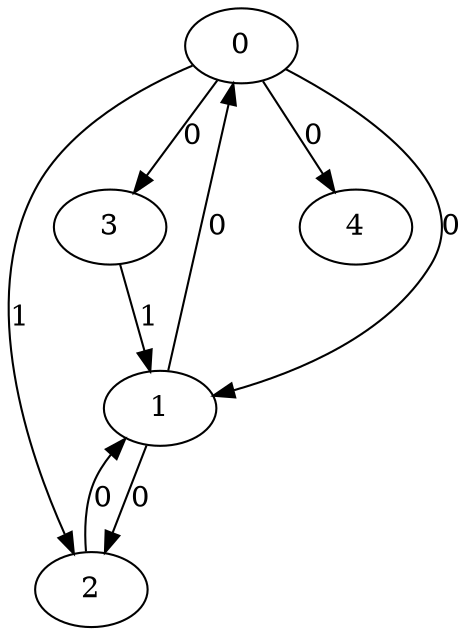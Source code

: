 // Source:494 Canonical: -1 0 1 0 0 0 -1 0 -1 -1 -1 0 -1 -1 -1 -1 1 -1 -1 -1 -1 -1 -1 -1 -1
digraph HRA_from_494_graph_000 {
  0 -> 1 [label="0"];
  0 -> 2 [label="1"];
  0 -> 3 [label="0"];
  1 -> 0 [label="0"];
  1 -> 2 [label="0"];
  2 -> 1 [label="0"];
  3 -> 1 [label="1"];
  0 -> 4 [label="0"];
}

// Source:494 Canonical: -1 0 1 0 0 0 -1 0 -1 -1 -1 0 -1 -1 -1 -1 1 -1 -1 -1 0 -1 -1 -1 -1
digraph HRA_from_494_graph_001 {
  0 -> 1 [label="0"];
  0 -> 2 [label="1"];
  0 -> 3 [label="0"];
  1 -> 0 [label="0"];
  1 -> 2 [label="0"];
  2 -> 1 [label="0"];
  3 -> 1 [label="1"];
  0 -> 4 [label="0"];
  4 -> 0 [label="0"];
}

// Source:494 Canonical: -1 0 1 0 -1 0 -1 0 -1 0 -1 0 -1 -1 -1 -1 1 -1 -1 -1 -1 -1 -1 -1 -1
digraph HRA_from_494_graph_002 {
  0 -> 1 [label="0"];
  0 -> 2 [label="1"];
  0 -> 3 [label="0"];
  1 -> 0 [label="0"];
  1 -> 2 [label="0"];
  2 -> 1 [label="0"];
  3 -> 1 [label="1"];
  1 -> 4 [label="0"];
}

// Source:494 Canonical: -1 0 1 0 0 0 -1 0 -1 0 -1 0 -1 -1 -1 -1 1 -1 -1 -1 -1 -1 -1 -1 -1
digraph HRA_from_494_graph_003 {
  0 -> 1 [label="0"];
  0 -> 2 [label="1"];
  0 -> 3 [label="0"];
  1 -> 0 [label="0"];
  1 -> 2 [label="0"];
  2 -> 1 [label="0"];
  3 -> 1 [label="1"];
  0 -> 4 [label="0"];
  1 -> 4 [label="0"];
}

// Source:494 Canonical: -1 0 1 0 -1 0 -1 0 -1 0 -1 0 -1 -1 -1 -1 1 -1 -1 -1 0 -1 -1 -1 -1
digraph HRA_from_494_graph_004 {
  0 -> 1 [label="0"];
  0 -> 2 [label="1"];
  0 -> 3 [label="0"];
  1 -> 0 [label="0"];
  1 -> 2 [label="0"];
  2 -> 1 [label="0"];
  3 -> 1 [label="1"];
  4 -> 0 [label="0"];
  1 -> 4 [label="0"];
}

// Source:494 Canonical: -1 0 1 0 0 0 -1 0 -1 0 -1 0 -1 -1 -1 -1 1 -1 -1 -1 0 -1 -1 -1 -1
digraph HRA_from_494_graph_005 {
  0 -> 1 [label="0"];
  0 -> 2 [label="1"];
  0 -> 3 [label="0"];
  1 -> 0 [label="0"];
  1 -> 2 [label="0"];
  2 -> 1 [label="0"];
  3 -> 1 [label="1"];
  0 -> 4 [label="0"];
  4 -> 0 [label="0"];
  1 -> 4 [label="0"];
}

// Source:494 Canonical: -1 0 1 0 0 0 -1 0 -1 -1 -1 0 -1 -1 -1 -1 1 -1 -1 -1 -1 0 -1 -1 -1
digraph HRA_from_494_graph_006 {
  0 -> 1 [label="0"];
  0 -> 2 [label="1"];
  0 -> 3 [label="0"];
  1 -> 0 [label="0"];
  1 -> 2 [label="0"];
  2 -> 1 [label="0"];
  3 -> 1 [label="1"];
  0 -> 4 [label="0"];
  4 -> 1 [label="0"];
}

// Source:494 Canonical: -1 0 1 0 0 0 -1 0 -1 -1 -1 0 -1 -1 -1 -1 1 -1 -1 -1 0 0 -1 -1 -1
digraph HRA_from_494_graph_007 {
  0 -> 1 [label="0"];
  0 -> 2 [label="1"];
  0 -> 3 [label="0"];
  1 -> 0 [label="0"];
  1 -> 2 [label="0"];
  2 -> 1 [label="0"];
  3 -> 1 [label="1"];
  0 -> 4 [label="0"];
  4 -> 0 [label="0"];
  4 -> 1 [label="0"];
}

// Source:494 Canonical: -1 0 1 0 -1 0 -1 0 -1 0 -1 0 -1 -1 -1 -1 1 -1 -1 -1 -1 0 -1 -1 -1
digraph HRA_from_494_graph_008 {
  0 -> 1 [label="0"];
  0 -> 2 [label="1"];
  0 -> 3 [label="0"];
  1 -> 0 [label="0"];
  1 -> 2 [label="0"];
  2 -> 1 [label="0"];
  3 -> 1 [label="1"];
  1 -> 4 [label="0"];
  4 -> 1 [label="0"];
}

// Source:494 Canonical: -1 0 1 0 0 0 -1 0 -1 0 -1 0 -1 -1 -1 -1 1 -1 -1 -1 -1 0 -1 -1 -1
digraph HRA_from_494_graph_009 {
  0 -> 1 [label="0"];
  0 -> 2 [label="1"];
  0 -> 3 [label="0"];
  1 -> 0 [label="0"];
  1 -> 2 [label="0"];
  2 -> 1 [label="0"];
  3 -> 1 [label="1"];
  0 -> 4 [label="0"];
  1 -> 4 [label="0"];
  4 -> 1 [label="0"];
}

// Source:494 Canonical: -1 0 1 0 -1 0 -1 0 -1 0 -1 0 -1 -1 -1 -1 1 -1 -1 -1 0 0 -1 -1 -1
digraph HRA_from_494_graph_010 {
  0 -> 1 [label="0"];
  0 -> 2 [label="1"];
  0 -> 3 [label="0"];
  1 -> 0 [label="0"];
  1 -> 2 [label="0"];
  2 -> 1 [label="0"];
  3 -> 1 [label="1"];
  4 -> 0 [label="0"];
  1 -> 4 [label="0"];
  4 -> 1 [label="0"];
}

// Source:494 Canonical: -1 0 1 0 0 0 -1 0 -1 0 -1 0 -1 -1 -1 -1 1 -1 -1 -1 0 0 -1 -1 -1
digraph HRA_from_494_graph_011 {
  0 -> 1 [label="0"];
  0 -> 2 [label="1"];
  0 -> 3 [label="0"];
  1 -> 0 [label="0"];
  1 -> 2 [label="0"];
  2 -> 1 [label="0"];
  3 -> 1 [label="1"];
  0 -> 4 [label="0"];
  4 -> 0 [label="0"];
  1 -> 4 [label="0"];
  4 -> 1 [label="0"];
}

// Source:494 Canonical: -1 0 1 0 -1 0 -1 0 -1 -1 -1 0 -1 -1 0 -1 1 -1 -1 -1 -1 -1 -1 -1 -1
digraph HRA_from_494_graph_012 {
  0 -> 1 [label="0"];
  0 -> 2 [label="1"];
  0 -> 3 [label="0"];
  1 -> 0 [label="0"];
  1 -> 2 [label="0"];
  2 -> 1 [label="0"];
  3 -> 1 [label="1"];
  2 -> 4 [label="0"];
}

// Source:494 Canonical: -1 0 1 0 0 0 -1 0 -1 -1 -1 0 -1 -1 0 -1 1 -1 -1 -1 -1 -1 -1 -1 -1
digraph HRA_from_494_graph_013 {
  0 -> 1 [label="0"];
  0 -> 2 [label="1"];
  0 -> 3 [label="0"];
  1 -> 0 [label="0"];
  1 -> 2 [label="0"];
  2 -> 1 [label="0"];
  3 -> 1 [label="1"];
  0 -> 4 [label="0"];
  2 -> 4 [label="0"];
}

// Source:494 Canonical: -1 0 1 0 -1 0 -1 0 -1 -1 -1 0 -1 -1 0 -1 1 -1 -1 -1 0 -1 -1 -1 -1
digraph HRA_from_494_graph_014 {
  0 -> 1 [label="0"];
  0 -> 2 [label="1"];
  0 -> 3 [label="0"];
  1 -> 0 [label="0"];
  1 -> 2 [label="0"];
  2 -> 1 [label="0"];
  3 -> 1 [label="1"];
  4 -> 0 [label="0"];
  2 -> 4 [label="0"];
}

// Source:494 Canonical: -1 0 1 0 0 0 -1 0 -1 -1 -1 0 -1 -1 0 -1 1 -1 -1 -1 0 -1 -1 -1 -1
digraph HRA_from_494_graph_015 {
  0 -> 1 [label="0"];
  0 -> 2 [label="1"];
  0 -> 3 [label="0"];
  1 -> 0 [label="0"];
  1 -> 2 [label="0"];
  2 -> 1 [label="0"];
  3 -> 1 [label="1"];
  0 -> 4 [label="0"];
  4 -> 0 [label="0"];
  2 -> 4 [label="0"];
}

// Source:494 Canonical: -1 0 1 0 -1 0 -1 0 -1 0 -1 0 -1 -1 0 -1 1 -1 -1 -1 -1 -1 -1 -1 -1
digraph HRA_from_494_graph_016 {
  0 -> 1 [label="0"];
  0 -> 2 [label="1"];
  0 -> 3 [label="0"];
  1 -> 0 [label="0"];
  1 -> 2 [label="0"];
  2 -> 1 [label="0"];
  3 -> 1 [label="1"];
  1 -> 4 [label="0"];
  2 -> 4 [label="0"];
}

// Source:494 Canonical: -1 0 1 0 0 0 -1 0 -1 0 -1 0 -1 -1 0 -1 1 -1 -1 -1 -1 -1 -1 -1 -1
digraph HRA_from_494_graph_017 {
  0 -> 1 [label="0"];
  0 -> 2 [label="1"];
  0 -> 3 [label="0"];
  1 -> 0 [label="0"];
  1 -> 2 [label="0"];
  2 -> 1 [label="0"];
  3 -> 1 [label="1"];
  0 -> 4 [label="0"];
  1 -> 4 [label="0"];
  2 -> 4 [label="0"];
}

// Source:494 Canonical: -1 0 1 0 -1 0 -1 0 -1 0 -1 0 -1 -1 0 -1 1 -1 -1 -1 0 -1 -1 -1 -1
digraph HRA_from_494_graph_018 {
  0 -> 1 [label="0"];
  0 -> 2 [label="1"];
  0 -> 3 [label="0"];
  1 -> 0 [label="0"];
  1 -> 2 [label="0"];
  2 -> 1 [label="0"];
  3 -> 1 [label="1"];
  4 -> 0 [label="0"];
  1 -> 4 [label="0"];
  2 -> 4 [label="0"];
}

// Source:494 Canonical: -1 0 1 0 0 0 -1 0 -1 0 -1 0 -1 -1 0 -1 1 -1 -1 -1 0 -1 -1 -1 -1
digraph HRA_from_494_graph_019 {
  0 -> 1 [label="0"];
  0 -> 2 [label="1"];
  0 -> 3 [label="0"];
  1 -> 0 [label="0"];
  1 -> 2 [label="0"];
  2 -> 1 [label="0"];
  3 -> 1 [label="1"];
  0 -> 4 [label="0"];
  4 -> 0 [label="0"];
  1 -> 4 [label="0"];
  2 -> 4 [label="0"];
}

// Source:494 Canonical: -1 0 1 0 -1 0 -1 0 -1 -1 -1 0 -1 -1 0 -1 1 -1 -1 -1 -1 0 -1 -1 -1
digraph HRA_from_494_graph_020 {
  0 -> 1 [label="0"];
  0 -> 2 [label="1"];
  0 -> 3 [label="0"];
  1 -> 0 [label="0"];
  1 -> 2 [label="0"];
  2 -> 1 [label="0"];
  3 -> 1 [label="1"];
  4 -> 1 [label="0"];
  2 -> 4 [label="0"];
}

// Source:494 Canonical: -1 0 1 0 0 0 -1 0 -1 -1 -1 0 -1 -1 0 -1 1 -1 -1 -1 -1 0 -1 -1 -1
digraph HRA_from_494_graph_021 {
  0 -> 1 [label="0"];
  0 -> 2 [label="1"];
  0 -> 3 [label="0"];
  1 -> 0 [label="0"];
  1 -> 2 [label="0"];
  2 -> 1 [label="0"];
  3 -> 1 [label="1"];
  0 -> 4 [label="0"];
  4 -> 1 [label="0"];
  2 -> 4 [label="0"];
}

// Source:494 Canonical: -1 0 1 0 -1 0 -1 0 -1 -1 -1 0 -1 -1 0 -1 1 -1 -1 -1 0 0 -1 -1 -1
digraph HRA_from_494_graph_022 {
  0 -> 1 [label="0"];
  0 -> 2 [label="1"];
  0 -> 3 [label="0"];
  1 -> 0 [label="0"];
  1 -> 2 [label="0"];
  2 -> 1 [label="0"];
  3 -> 1 [label="1"];
  4 -> 0 [label="0"];
  4 -> 1 [label="0"];
  2 -> 4 [label="0"];
}

// Source:494 Canonical: -1 0 1 0 0 0 -1 0 -1 -1 -1 0 -1 -1 0 -1 1 -1 -1 -1 0 0 -1 -1 -1
digraph HRA_from_494_graph_023 {
  0 -> 1 [label="0"];
  0 -> 2 [label="1"];
  0 -> 3 [label="0"];
  1 -> 0 [label="0"];
  1 -> 2 [label="0"];
  2 -> 1 [label="0"];
  3 -> 1 [label="1"];
  0 -> 4 [label="0"];
  4 -> 0 [label="0"];
  4 -> 1 [label="0"];
  2 -> 4 [label="0"];
}

// Source:494 Canonical: -1 0 1 0 -1 0 -1 0 -1 0 -1 0 -1 -1 0 -1 1 -1 -1 -1 -1 0 -1 -1 -1
digraph HRA_from_494_graph_024 {
  0 -> 1 [label="0"];
  0 -> 2 [label="1"];
  0 -> 3 [label="0"];
  1 -> 0 [label="0"];
  1 -> 2 [label="0"];
  2 -> 1 [label="0"];
  3 -> 1 [label="1"];
  1 -> 4 [label="0"];
  4 -> 1 [label="0"];
  2 -> 4 [label="0"];
}

// Source:494 Canonical: -1 0 1 0 0 0 -1 0 -1 0 -1 0 -1 -1 0 -1 1 -1 -1 -1 -1 0 -1 -1 -1
digraph HRA_from_494_graph_025 {
  0 -> 1 [label="0"];
  0 -> 2 [label="1"];
  0 -> 3 [label="0"];
  1 -> 0 [label="0"];
  1 -> 2 [label="0"];
  2 -> 1 [label="0"];
  3 -> 1 [label="1"];
  0 -> 4 [label="0"];
  1 -> 4 [label="0"];
  4 -> 1 [label="0"];
  2 -> 4 [label="0"];
}

// Source:494 Canonical: -1 0 1 0 -1 0 -1 0 -1 0 -1 0 -1 -1 0 -1 1 -1 -1 -1 0 0 -1 -1 -1
digraph HRA_from_494_graph_026 {
  0 -> 1 [label="0"];
  0 -> 2 [label="1"];
  0 -> 3 [label="0"];
  1 -> 0 [label="0"];
  1 -> 2 [label="0"];
  2 -> 1 [label="0"];
  3 -> 1 [label="1"];
  4 -> 0 [label="0"];
  1 -> 4 [label="0"];
  4 -> 1 [label="0"];
  2 -> 4 [label="0"];
}

// Source:494 Canonical: -1 0 1 0 0 0 -1 0 -1 0 -1 0 -1 -1 0 -1 1 -1 -1 -1 0 0 -1 -1 -1
digraph HRA_from_494_graph_027 {
  0 -> 1 [label="0"];
  0 -> 2 [label="1"];
  0 -> 3 [label="0"];
  1 -> 0 [label="0"];
  1 -> 2 [label="0"];
  2 -> 1 [label="0"];
  3 -> 1 [label="1"];
  0 -> 4 [label="0"];
  4 -> 0 [label="0"];
  1 -> 4 [label="0"];
  4 -> 1 [label="0"];
  2 -> 4 [label="0"];
}

// Source:494 Canonical: -1 0 1 0 0 0 -1 0 -1 -1 -1 0 -1 -1 -1 -1 1 -1 -1 -1 -1 -1 0 -1 -1
digraph HRA_from_494_graph_028 {
  0 -> 1 [label="0"];
  0 -> 2 [label="1"];
  0 -> 3 [label="0"];
  1 -> 0 [label="0"];
  1 -> 2 [label="0"];
  2 -> 1 [label="0"];
  3 -> 1 [label="1"];
  0 -> 4 [label="0"];
  4 -> 2 [label="0"];
}

// Source:494 Canonical: -1 0 1 0 0 0 -1 0 -1 -1 -1 0 -1 -1 -1 -1 1 -1 -1 -1 0 -1 0 -1 -1
digraph HRA_from_494_graph_029 {
  0 -> 1 [label="0"];
  0 -> 2 [label="1"];
  0 -> 3 [label="0"];
  1 -> 0 [label="0"];
  1 -> 2 [label="0"];
  2 -> 1 [label="0"];
  3 -> 1 [label="1"];
  0 -> 4 [label="0"];
  4 -> 0 [label="0"];
  4 -> 2 [label="0"];
}

// Source:494 Canonical: -1 0 1 0 -1 0 -1 0 -1 0 -1 0 -1 -1 -1 -1 1 -1 -1 -1 -1 -1 0 -1 -1
digraph HRA_from_494_graph_030 {
  0 -> 1 [label="0"];
  0 -> 2 [label="1"];
  0 -> 3 [label="0"];
  1 -> 0 [label="0"];
  1 -> 2 [label="0"];
  2 -> 1 [label="0"];
  3 -> 1 [label="1"];
  1 -> 4 [label="0"];
  4 -> 2 [label="0"];
}

// Source:494 Canonical: -1 0 1 0 0 0 -1 0 -1 0 -1 0 -1 -1 -1 -1 1 -1 -1 -1 -1 -1 0 -1 -1
digraph HRA_from_494_graph_031 {
  0 -> 1 [label="0"];
  0 -> 2 [label="1"];
  0 -> 3 [label="0"];
  1 -> 0 [label="0"];
  1 -> 2 [label="0"];
  2 -> 1 [label="0"];
  3 -> 1 [label="1"];
  0 -> 4 [label="0"];
  1 -> 4 [label="0"];
  4 -> 2 [label="0"];
}

// Source:494 Canonical: -1 0 1 0 -1 0 -1 0 -1 0 -1 0 -1 -1 -1 -1 1 -1 -1 -1 0 -1 0 -1 -1
digraph HRA_from_494_graph_032 {
  0 -> 1 [label="0"];
  0 -> 2 [label="1"];
  0 -> 3 [label="0"];
  1 -> 0 [label="0"];
  1 -> 2 [label="0"];
  2 -> 1 [label="0"];
  3 -> 1 [label="1"];
  4 -> 0 [label="0"];
  1 -> 4 [label="0"];
  4 -> 2 [label="0"];
}

// Source:494 Canonical: -1 0 1 0 0 0 -1 0 -1 0 -1 0 -1 -1 -1 -1 1 -1 -1 -1 0 -1 0 -1 -1
digraph HRA_from_494_graph_033 {
  0 -> 1 [label="0"];
  0 -> 2 [label="1"];
  0 -> 3 [label="0"];
  1 -> 0 [label="0"];
  1 -> 2 [label="0"];
  2 -> 1 [label="0"];
  3 -> 1 [label="1"];
  0 -> 4 [label="0"];
  4 -> 0 [label="0"];
  1 -> 4 [label="0"];
  4 -> 2 [label="0"];
}

// Source:494 Canonical: -1 0 1 0 0 0 -1 0 -1 -1 -1 0 -1 -1 -1 -1 1 -1 -1 -1 -1 0 0 -1 -1
digraph HRA_from_494_graph_034 {
  0 -> 1 [label="0"];
  0 -> 2 [label="1"];
  0 -> 3 [label="0"];
  1 -> 0 [label="0"];
  1 -> 2 [label="0"];
  2 -> 1 [label="0"];
  3 -> 1 [label="1"];
  0 -> 4 [label="0"];
  4 -> 1 [label="0"];
  4 -> 2 [label="0"];
}

// Source:494 Canonical: -1 0 1 0 0 0 -1 0 -1 -1 -1 0 -1 -1 -1 -1 1 -1 -1 -1 0 0 0 -1 -1
digraph HRA_from_494_graph_035 {
  0 -> 1 [label="0"];
  0 -> 2 [label="1"];
  0 -> 3 [label="0"];
  1 -> 0 [label="0"];
  1 -> 2 [label="0"];
  2 -> 1 [label="0"];
  3 -> 1 [label="1"];
  0 -> 4 [label="0"];
  4 -> 0 [label="0"];
  4 -> 1 [label="0"];
  4 -> 2 [label="0"];
}

// Source:494 Canonical: -1 0 1 0 -1 0 -1 0 -1 0 -1 0 -1 -1 -1 -1 1 -1 -1 -1 -1 0 0 -1 -1
digraph HRA_from_494_graph_036 {
  0 -> 1 [label="0"];
  0 -> 2 [label="1"];
  0 -> 3 [label="0"];
  1 -> 0 [label="0"];
  1 -> 2 [label="0"];
  2 -> 1 [label="0"];
  3 -> 1 [label="1"];
  1 -> 4 [label="0"];
  4 -> 1 [label="0"];
  4 -> 2 [label="0"];
}

// Source:494 Canonical: -1 0 1 0 0 0 -1 0 -1 0 -1 0 -1 -1 -1 -1 1 -1 -1 -1 -1 0 0 -1 -1
digraph HRA_from_494_graph_037 {
  0 -> 1 [label="0"];
  0 -> 2 [label="1"];
  0 -> 3 [label="0"];
  1 -> 0 [label="0"];
  1 -> 2 [label="0"];
  2 -> 1 [label="0"];
  3 -> 1 [label="1"];
  0 -> 4 [label="0"];
  1 -> 4 [label="0"];
  4 -> 1 [label="0"];
  4 -> 2 [label="0"];
}

// Source:494 Canonical: -1 0 1 0 -1 0 -1 0 -1 0 -1 0 -1 -1 -1 -1 1 -1 -1 -1 0 0 0 -1 -1
digraph HRA_from_494_graph_038 {
  0 -> 1 [label="0"];
  0 -> 2 [label="1"];
  0 -> 3 [label="0"];
  1 -> 0 [label="0"];
  1 -> 2 [label="0"];
  2 -> 1 [label="0"];
  3 -> 1 [label="1"];
  4 -> 0 [label="0"];
  1 -> 4 [label="0"];
  4 -> 1 [label="0"];
  4 -> 2 [label="0"];
}

// Source:494 Canonical: -1 0 1 0 0 0 -1 0 -1 0 -1 0 -1 -1 -1 -1 1 -1 -1 -1 0 0 0 -1 -1
digraph HRA_from_494_graph_039 {
  0 -> 1 [label="0"];
  0 -> 2 [label="1"];
  0 -> 3 [label="0"];
  1 -> 0 [label="0"];
  1 -> 2 [label="0"];
  2 -> 1 [label="0"];
  3 -> 1 [label="1"];
  0 -> 4 [label="0"];
  4 -> 0 [label="0"];
  1 -> 4 [label="0"];
  4 -> 1 [label="0"];
  4 -> 2 [label="0"];
}

// Source:494 Canonical: -1 0 1 0 -1 0 -1 0 -1 -1 -1 0 -1 -1 0 -1 1 -1 -1 -1 -1 -1 0 -1 -1
digraph HRA_from_494_graph_040 {
  0 -> 1 [label="0"];
  0 -> 2 [label="1"];
  0 -> 3 [label="0"];
  1 -> 0 [label="0"];
  1 -> 2 [label="0"];
  2 -> 1 [label="0"];
  3 -> 1 [label="1"];
  2 -> 4 [label="0"];
  4 -> 2 [label="0"];
}

// Source:494 Canonical: -1 0 1 0 0 0 -1 0 -1 -1 -1 0 -1 -1 0 -1 1 -1 -1 -1 -1 -1 0 -1 -1
digraph HRA_from_494_graph_041 {
  0 -> 1 [label="0"];
  0 -> 2 [label="1"];
  0 -> 3 [label="0"];
  1 -> 0 [label="0"];
  1 -> 2 [label="0"];
  2 -> 1 [label="0"];
  3 -> 1 [label="1"];
  0 -> 4 [label="0"];
  2 -> 4 [label="0"];
  4 -> 2 [label="0"];
}

// Source:494 Canonical: -1 0 1 0 -1 0 -1 0 -1 -1 -1 0 -1 -1 0 -1 1 -1 -1 -1 0 -1 0 -1 -1
digraph HRA_from_494_graph_042 {
  0 -> 1 [label="0"];
  0 -> 2 [label="1"];
  0 -> 3 [label="0"];
  1 -> 0 [label="0"];
  1 -> 2 [label="0"];
  2 -> 1 [label="0"];
  3 -> 1 [label="1"];
  4 -> 0 [label="0"];
  2 -> 4 [label="0"];
  4 -> 2 [label="0"];
}

// Source:494 Canonical: -1 0 1 0 0 0 -1 0 -1 -1 -1 0 -1 -1 0 -1 1 -1 -1 -1 0 -1 0 -1 -1
digraph HRA_from_494_graph_043 {
  0 -> 1 [label="0"];
  0 -> 2 [label="1"];
  0 -> 3 [label="0"];
  1 -> 0 [label="0"];
  1 -> 2 [label="0"];
  2 -> 1 [label="0"];
  3 -> 1 [label="1"];
  0 -> 4 [label="0"];
  4 -> 0 [label="0"];
  2 -> 4 [label="0"];
  4 -> 2 [label="0"];
}

// Source:494 Canonical: -1 0 1 0 -1 0 -1 0 -1 0 -1 0 -1 -1 0 -1 1 -1 -1 -1 -1 -1 0 -1 -1
digraph HRA_from_494_graph_044 {
  0 -> 1 [label="0"];
  0 -> 2 [label="1"];
  0 -> 3 [label="0"];
  1 -> 0 [label="0"];
  1 -> 2 [label="0"];
  2 -> 1 [label="0"];
  3 -> 1 [label="1"];
  1 -> 4 [label="0"];
  2 -> 4 [label="0"];
  4 -> 2 [label="0"];
}

// Source:494 Canonical: -1 0 1 0 0 0 -1 0 -1 0 -1 0 -1 -1 0 -1 1 -1 -1 -1 -1 -1 0 -1 -1
digraph HRA_from_494_graph_045 {
  0 -> 1 [label="0"];
  0 -> 2 [label="1"];
  0 -> 3 [label="0"];
  1 -> 0 [label="0"];
  1 -> 2 [label="0"];
  2 -> 1 [label="0"];
  3 -> 1 [label="1"];
  0 -> 4 [label="0"];
  1 -> 4 [label="0"];
  2 -> 4 [label="0"];
  4 -> 2 [label="0"];
}

// Source:494 Canonical: -1 0 1 0 -1 0 -1 0 -1 0 -1 0 -1 -1 0 -1 1 -1 -1 -1 0 -1 0 -1 -1
digraph HRA_from_494_graph_046 {
  0 -> 1 [label="0"];
  0 -> 2 [label="1"];
  0 -> 3 [label="0"];
  1 -> 0 [label="0"];
  1 -> 2 [label="0"];
  2 -> 1 [label="0"];
  3 -> 1 [label="1"];
  4 -> 0 [label="0"];
  1 -> 4 [label="0"];
  2 -> 4 [label="0"];
  4 -> 2 [label="0"];
}

// Source:494 Canonical: -1 0 1 0 0 0 -1 0 -1 0 -1 0 -1 -1 0 -1 1 -1 -1 -1 0 -1 0 -1 -1
digraph HRA_from_494_graph_047 {
  0 -> 1 [label="0"];
  0 -> 2 [label="1"];
  0 -> 3 [label="0"];
  1 -> 0 [label="0"];
  1 -> 2 [label="0"];
  2 -> 1 [label="0"];
  3 -> 1 [label="1"];
  0 -> 4 [label="0"];
  4 -> 0 [label="0"];
  1 -> 4 [label="0"];
  2 -> 4 [label="0"];
  4 -> 2 [label="0"];
}

// Source:494 Canonical: -1 0 1 0 -1 0 -1 0 -1 -1 -1 0 -1 -1 0 -1 1 -1 -1 -1 -1 0 0 -1 -1
digraph HRA_from_494_graph_048 {
  0 -> 1 [label="0"];
  0 -> 2 [label="1"];
  0 -> 3 [label="0"];
  1 -> 0 [label="0"];
  1 -> 2 [label="0"];
  2 -> 1 [label="0"];
  3 -> 1 [label="1"];
  4 -> 1 [label="0"];
  2 -> 4 [label="0"];
  4 -> 2 [label="0"];
}

// Source:494 Canonical: -1 0 1 0 0 0 -1 0 -1 -1 -1 0 -1 -1 0 -1 1 -1 -1 -1 -1 0 0 -1 -1
digraph HRA_from_494_graph_049 {
  0 -> 1 [label="0"];
  0 -> 2 [label="1"];
  0 -> 3 [label="0"];
  1 -> 0 [label="0"];
  1 -> 2 [label="0"];
  2 -> 1 [label="0"];
  3 -> 1 [label="1"];
  0 -> 4 [label="0"];
  4 -> 1 [label="0"];
  2 -> 4 [label="0"];
  4 -> 2 [label="0"];
}

// Source:494 Canonical: -1 0 1 0 -1 0 -1 0 -1 -1 -1 0 -1 -1 0 -1 1 -1 -1 -1 0 0 0 -1 -1
digraph HRA_from_494_graph_050 {
  0 -> 1 [label="0"];
  0 -> 2 [label="1"];
  0 -> 3 [label="0"];
  1 -> 0 [label="0"];
  1 -> 2 [label="0"];
  2 -> 1 [label="0"];
  3 -> 1 [label="1"];
  4 -> 0 [label="0"];
  4 -> 1 [label="0"];
  2 -> 4 [label="0"];
  4 -> 2 [label="0"];
}

// Source:494 Canonical: -1 0 1 0 0 0 -1 0 -1 -1 -1 0 -1 -1 0 -1 1 -1 -1 -1 0 0 0 -1 -1
digraph HRA_from_494_graph_051 {
  0 -> 1 [label="0"];
  0 -> 2 [label="1"];
  0 -> 3 [label="0"];
  1 -> 0 [label="0"];
  1 -> 2 [label="0"];
  2 -> 1 [label="0"];
  3 -> 1 [label="1"];
  0 -> 4 [label="0"];
  4 -> 0 [label="0"];
  4 -> 1 [label="0"];
  2 -> 4 [label="0"];
  4 -> 2 [label="0"];
}

// Source:494 Canonical: -1 0 1 0 -1 0 -1 0 -1 0 -1 0 -1 -1 0 -1 1 -1 -1 -1 -1 0 0 -1 -1
digraph HRA_from_494_graph_052 {
  0 -> 1 [label="0"];
  0 -> 2 [label="1"];
  0 -> 3 [label="0"];
  1 -> 0 [label="0"];
  1 -> 2 [label="0"];
  2 -> 1 [label="0"];
  3 -> 1 [label="1"];
  1 -> 4 [label="0"];
  4 -> 1 [label="0"];
  2 -> 4 [label="0"];
  4 -> 2 [label="0"];
}

// Source:494 Canonical: -1 0 1 0 0 0 -1 0 -1 0 -1 0 -1 -1 0 -1 1 -1 -1 -1 -1 0 0 -1 -1
digraph HRA_from_494_graph_053 {
  0 -> 1 [label="0"];
  0 -> 2 [label="1"];
  0 -> 3 [label="0"];
  1 -> 0 [label="0"];
  1 -> 2 [label="0"];
  2 -> 1 [label="0"];
  3 -> 1 [label="1"];
  0 -> 4 [label="0"];
  1 -> 4 [label="0"];
  4 -> 1 [label="0"];
  2 -> 4 [label="0"];
  4 -> 2 [label="0"];
}

// Source:494 Canonical: -1 0 1 0 -1 0 -1 0 -1 0 -1 0 -1 -1 0 -1 1 -1 -1 -1 0 0 0 -1 -1
digraph HRA_from_494_graph_054 {
  0 -> 1 [label="0"];
  0 -> 2 [label="1"];
  0 -> 3 [label="0"];
  1 -> 0 [label="0"];
  1 -> 2 [label="0"];
  2 -> 1 [label="0"];
  3 -> 1 [label="1"];
  4 -> 0 [label="0"];
  1 -> 4 [label="0"];
  4 -> 1 [label="0"];
  2 -> 4 [label="0"];
  4 -> 2 [label="0"];
}

// Source:494 Canonical: -1 0 1 0 0 0 -1 0 -1 0 -1 0 -1 -1 0 -1 1 -1 -1 -1 0 0 0 -1 -1
digraph HRA_from_494_graph_055 {
  0 -> 1 [label="0"];
  0 -> 2 [label="1"];
  0 -> 3 [label="0"];
  1 -> 0 [label="0"];
  1 -> 2 [label="0"];
  2 -> 1 [label="0"];
  3 -> 1 [label="1"];
  0 -> 4 [label="0"];
  4 -> 0 [label="0"];
  1 -> 4 [label="0"];
  4 -> 1 [label="0"];
  2 -> 4 [label="0"];
  4 -> 2 [label="0"];
}

// Source:494 Canonical: -1 0 1 0 -1 0 -1 0 -1 -1 -1 0 -1 -1 -1 -1 1 -1 -1 0 -1 -1 -1 -1 -1
digraph HRA_from_494_graph_056 {
  0 -> 1 [label="0"];
  0 -> 2 [label="1"];
  0 -> 3 [label="0"];
  1 -> 0 [label="0"];
  1 -> 2 [label="0"];
  2 -> 1 [label="0"];
  3 -> 1 [label="1"];
  3 -> 4 [label="0"];
}

// Source:494 Canonical: -1 0 1 0 0 0 -1 0 -1 -1 -1 0 -1 -1 -1 -1 1 -1 -1 0 -1 -1 -1 -1 -1
digraph HRA_from_494_graph_057 {
  0 -> 1 [label="0"];
  0 -> 2 [label="1"];
  0 -> 3 [label="0"];
  1 -> 0 [label="0"];
  1 -> 2 [label="0"];
  2 -> 1 [label="0"];
  3 -> 1 [label="1"];
  0 -> 4 [label="0"];
  3 -> 4 [label="0"];
}

// Source:494 Canonical: -1 0 1 0 -1 0 -1 0 -1 -1 -1 0 -1 -1 -1 -1 1 -1 -1 0 0 -1 -1 -1 -1
digraph HRA_from_494_graph_058 {
  0 -> 1 [label="0"];
  0 -> 2 [label="1"];
  0 -> 3 [label="0"];
  1 -> 0 [label="0"];
  1 -> 2 [label="0"];
  2 -> 1 [label="0"];
  3 -> 1 [label="1"];
  4 -> 0 [label="0"];
  3 -> 4 [label="0"];
}

// Source:494 Canonical: -1 0 1 0 0 0 -1 0 -1 -1 -1 0 -1 -1 -1 -1 1 -1 -1 0 0 -1 -1 -1 -1
digraph HRA_from_494_graph_059 {
  0 -> 1 [label="0"];
  0 -> 2 [label="1"];
  0 -> 3 [label="0"];
  1 -> 0 [label="0"];
  1 -> 2 [label="0"];
  2 -> 1 [label="0"];
  3 -> 1 [label="1"];
  0 -> 4 [label="0"];
  4 -> 0 [label="0"];
  3 -> 4 [label="0"];
}

// Source:494 Canonical: -1 0 1 0 -1 0 -1 0 -1 0 -1 0 -1 -1 -1 -1 1 -1 -1 0 -1 -1 -1 -1 -1
digraph HRA_from_494_graph_060 {
  0 -> 1 [label="0"];
  0 -> 2 [label="1"];
  0 -> 3 [label="0"];
  1 -> 0 [label="0"];
  1 -> 2 [label="0"];
  2 -> 1 [label="0"];
  3 -> 1 [label="1"];
  1 -> 4 [label="0"];
  3 -> 4 [label="0"];
}

// Source:494 Canonical: -1 0 1 0 0 0 -1 0 -1 0 -1 0 -1 -1 -1 -1 1 -1 -1 0 -1 -1 -1 -1 -1
digraph HRA_from_494_graph_061 {
  0 -> 1 [label="0"];
  0 -> 2 [label="1"];
  0 -> 3 [label="0"];
  1 -> 0 [label="0"];
  1 -> 2 [label="0"];
  2 -> 1 [label="0"];
  3 -> 1 [label="1"];
  0 -> 4 [label="0"];
  1 -> 4 [label="0"];
  3 -> 4 [label="0"];
}

// Source:494 Canonical: -1 0 1 0 -1 0 -1 0 -1 0 -1 0 -1 -1 -1 -1 1 -1 -1 0 0 -1 -1 -1 -1
digraph HRA_from_494_graph_062 {
  0 -> 1 [label="0"];
  0 -> 2 [label="1"];
  0 -> 3 [label="0"];
  1 -> 0 [label="0"];
  1 -> 2 [label="0"];
  2 -> 1 [label="0"];
  3 -> 1 [label="1"];
  4 -> 0 [label="0"];
  1 -> 4 [label="0"];
  3 -> 4 [label="0"];
}

// Source:494 Canonical: -1 0 1 0 0 0 -1 0 -1 0 -1 0 -1 -1 -1 -1 1 -1 -1 0 0 -1 -1 -1 -1
digraph HRA_from_494_graph_063 {
  0 -> 1 [label="0"];
  0 -> 2 [label="1"];
  0 -> 3 [label="0"];
  1 -> 0 [label="0"];
  1 -> 2 [label="0"];
  2 -> 1 [label="0"];
  3 -> 1 [label="1"];
  0 -> 4 [label="0"];
  4 -> 0 [label="0"];
  1 -> 4 [label="0"];
  3 -> 4 [label="0"];
}

// Source:494 Canonical: -1 0 1 0 -1 0 -1 0 -1 -1 -1 0 -1 -1 -1 -1 1 -1 -1 0 -1 0 -1 -1 -1
digraph HRA_from_494_graph_064 {
  0 -> 1 [label="0"];
  0 -> 2 [label="1"];
  0 -> 3 [label="0"];
  1 -> 0 [label="0"];
  1 -> 2 [label="0"];
  2 -> 1 [label="0"];
  3 -> 1 [label="1"];
  4 -> 1 [label="0"];
  3 -> 4 [label="0"];
}

// Source:494 Canonical: -1 0 1 0 0 0 -1 0 -1 -1 -1 0 -1 -1 -1 -1 1 -1 -1 0 -1 0 -1 -1 -1
digraph HRA_from_494_graph_065 {
  0 -> 1 [label="0"];
  0 -> 2 [label="1"];
  0 -> 3 [label="0"];
  1 -> 0 [label="0"];
  1 -> 2 [label="0"];
  2 -> 1 [label="0"];
  3 -> 1 [label="1"];
  0 -> 4 [label="0"];
  4 -> 1 [label="0"];
  3 -> 4 [label="0"];
}

// Source:494 Canonical: -1 0 1 0 -1 0 -1 0 -1 -1 -1 0 -1 -1 -1 -1 1 -1 -1 0 0 0 -1 -1 -1
digraph HRA_from_494_graph_066 {
  0 -> 1 [label="0"];
  0 -> 2 [label="1"];
  0 -> 3 [label="0"];
  1 -> 0 [label="0"];
  1 -> 2 [label="0"];
  2 -> 1 [label="0"];
  3 -> 1 [label="1"];
  4 -> 0 [label="0"];
  4 -> 1 [label="0"];
  3 -> 4 [label="0"];
}

// Source:494 Canonical: -1 0 1 0 0 0 -1 0 -1 -1 -1 0 -1 -1 -1 -1 1 -1 -1 0 0 0 -1 -1 -1
digraph HRA_from_494_graph_067 {
  0 -> 1 [label="0"];
  0 -> 2 [label="1"];
  0 -> 3 [label="0"];
  1 -> 0 [label="0"];
  1 -> 2 [label="0"];
  2 -> 1 [label="0"];
  3 -> 1 [label="1"];
  0 -> 4 [label="0"];
  4 -> 0 [label="0"];
  4 -> 1 [label="0"];
  3 -> 4 [label="0"];
}

// Source:494 Canonical: -1 0 1 0 -1 0 -1 0 -1 0 -1 0 -1 -1 -1 -1 1 -1 -1 0 -1 0 -1 -1 -1
digraph HRA_from_494_graph_068 {
  0 -> 1 [label="0"];
  0 -> 2 [label="1"];
  0 -> 3 [label="0"];
  1 -> 0 [label="0"];
  1 -> 2 [label="0"];
  2 -> 1 [label="0"];
  3 -> 1 [label="1"];
  1 -> 4 [label="0"];
  4 -> 1 [label="0"];
  3 -> 4 [label="0"];
}

// Source:494 Canonical: -1 0 1 0 0 0 -1 0 -1 0 -1 0 -1 -1 -1 -1 1 -1 -1 0 -1 0 -1 -1 -1
digraph HRA_from_494_graph_069 {
  0 -> 1 [label="0"];
  0 -> 2 [label="1"];
  0 -> 3 [label="0"];
  1 -> 0 [label="0"];
  1 -> 2 [label="0"];
  2 -> 1 [label="0"];
  3 -> 1 [label="1"];
  0 -> 4 [label="0"];
  1 -> 4 [label="0"];
  4 -> 1 [label="0"];
  3 -> 4 [label="0"];
}

// Source:494 Canonical: -1 0 1 0 -1 0 -1 0 -1 0 -1 0 -1 -1 -1 -1 1 -1 -1 0 0 0 -1 -1 -1
digraph HRA_from_494_graph_070 {
  0 -> 1 [label="0"];
  0 -> 2 [label="1"];
  0 -> 3 [label="0"];
  1 -> 0 [label="0"];
  1 -> 2 [label="0"];
  2 -> 1 [label="0"];
  3 -> 1 [label="1"];
  4 -> 0 [label="0"];
  1 -> 4 [label="0"];
  4 -> 1 [label="0"];
  3 -> 4 [label="0"];
}

// Source:494 Canonical: -1 0 1 0 0 0 -1 0 -1 0 -1 0 -1 -1 -1 -1 1 -1 -1 0 0 0 -1 -1 -1
digraph HRA_from_494_graph_071 {
  0 -> 1 [label="0"];
  0 -> 2 [label="1"];
  0 -> 3 [label="0"];
  1 -> 0 [label="0"];
  1 -> 2 [label="0"];
  2 -> 1 [label="0"];
  3 -> 1 [label="1"];
  0 -> 4 [label="0"];
  4 -> 0 [label="0"];
  1 -> 4 [label="0"];
  4 -> 1 [label="0"];
  3 -> 4 [label="0"];
}

// Source:494 Canonical: -1 0 1 0 -1 0 -1 0 -1 -1 -1 0 -1 -1 0 -1 1 -1 -1 0 -1 -1 -1 -1 -1
digraph HRA_from_494_graph_072 {
  0 -> 1 [label="0"];
  0 -> 2 [label="1"];
  0 -> 3 [label="0"];
  1 -> 0 [label="0"];
  1 -> 2 [label="0"];
  2 -> 1 [label="0"];
  3 -> 1 [label="1"];
  2 -> 4 [label="0"];
  3 -> 4 [label="0"];
}

// Source:494 Canonical: -1 0 1 0 0 0 -1 0 -1 -1 -1 0 -1 -1 0 -1 1 -1 -1 0 -1 -1 -1 -1 -1
digraph HRA_from_494_graph_073 {
  0 -> 1 [label="0"];
  0 -> 2 [label="1"];
  0 -> 3 [label="0"];
  1 -> 0 [label="0"];
  1 -> 2 [label="0"];
  2 -> 1 [label="0"];
  3 -> 1 [label="1"];
  0 -> 4 [label="0"];
  2 -> 4 [label="0"];
  3 -> 4 [label="0"];
}

// Source:494 Canonical: -1 0 1 0 -1 0 -1 0 -1 -1 -1 0 -1 -1 0 -1 1 -1 -1 0 0 -1 -1 -1 -1
digraph HRA_from_494_graph_074 {
  0 -> 1 [label="0"];
  0 -> 2 [label="1"];
  0 -> 3 [label="0"];
  1 -> 0 [label="0"];
  1 -> 2 [label="0"];
  2 -> 1 [label="0"];
  3 -> 1 [label="1"];
  4 -> 0 [label="0"];
  2 -> 4 [label="0"];
  3 -> 4 [label="0"];
}

// Source:494 Canonical: -1 0 1 0 0 0 -1 0 -1 -1 -1 0 -1 -1 0 -1 1 -1 -1 0 0 -1 -1 -1 -1
digraph HRA_from_494_graph_075 {
  0 -> 1 [label="0"];
  0 -> 2 [label="1"];
  0 -> 3 [label="0"];
  1 -> 0 [label="0"];
  1 -> 2 [label="0"];
  2 -> 1 [label="0"];
  3 -> 1 [label="1"];
  0 -> 4 [label="0"];
  4 -> 0 [label="0"];
  2 -> 4 [label="0"];
  3 -> 4 [label="0"];
}

// Source:494 Canonical: -1 0 1 0 -1 0 -1 0 -1 0 -1 0 -1 -1 0 -1 1 -1 -1 0 -1 -1 -1 -1 -1
digraph HRA_from_494_graph_076 {
  0 -> 1 [label="0"];
  0 -> 2 [label="1"];
  0 -> 3 [label="0"];
  1 -> 0 [label="0"];
  1 -> 2 [label="0"];
  2 -> 1 [label="0"];
  3 -> 1 [label="1"];
  1 -> 4 [label="0"];
  2 -> 4 [label="0"];
  3 -> 4 [label="0"];
}

// Source:494 Canonical: -1 0 1 0 0 0 -1 0 -1 0 -1 0 -1 -1 0 -1 1 -1 -1 0 -1 -1 -1 -1 -1
digraph HRA_from_494_graph_077 {
  0 -> 1 [label="0"];
  0 -> 2 [label="1"];
  0 -> 3 [label="0"];
  1 -> 0 [label="0"];
  1 -> 2 [label="0"];
  2 -> 1 [label="0"];
  3 -> 1 [label="1"];
  0 -> 4 [label="0"];
  1 -> 4 [label="0"];
  2 -> 4 [label="0"];
  3 -> 4 [label="0"];
}

// Source:494 Canonical: -1 0 1 0 -1 0 -1 0 -1 0 -1 0 -1 -1 0 -1 1 -1 -1 0 0 -1 -1 -1 -1
digraph HRA_from_494_graph_078 {
  0 -> 1 [label="0"];
  0 -> 2 [label="1"];
  0 -> 3 [label="0"];
  1 -> 0 [label="0"];
  1 -> 2 [label="0"];
  2 -> 1 [label="0"];
  3 -> 1 [label="1"];
  4 -> 0 [label="0"];
  1 -> 4 [label="0"];
  2 -> 4 [label="0"];
  3 -> 4 [label="0"];
}

// Source:494 Canonical: -1 0 1 0 0 0 -1 0 -1 0 -1 0 -1 -1 0 -1 1 -1 -1 0 0 -1 -1 -1 -1
digraph HRA_from_494_graph_079 {
  0 -> 1 [label="0"];
  0 -> 2 [label="1"];
  0 -> 3 [label="0"];
  1 -> 0 [label="0"];
  1 -> 2 [label="0"];
  2 -> 1 [label="0"];
  3 -> 1 [label="1"];
  0 -> 4 [label="0"];
  4 -> 0 [label="0"];
  1 -> 4 [label="0"];
  2 -> 4 [label="0"];
  3 -> 4 [label="0"];
}

// Source:494 Canonical: -1 0 1 0 -1 0 -1 0 -1 -1 -1 0 -1 -1 0 -1 1 -1 -1 0 -1 0 -1 -1 -1
digraph HRA_from_494_graph_080 {
  0 -> 1 [label="0"];
  0 -> 2 [label="1"];
  0 -> 3 [label="0"];
  1 -> 0 [label="0"];
  1 -> 2 [label="0"];
  2 -> 1 [label="0"];
  3 -> 1 [label="1"];
  4 -> 1 [label="0"];
  2 -> 4 [label="0"];
  3 -> 4 [label="0"];
}

// Source:494 Canonical: -1 0 1 0 0 0 -1 0 -1 -1 -1 0 -1 -1 0 -1 1 -1 -1 0 -1 0 -1 -1 -1
digraph HRA_from_494_graph_081 {
  0 -> 1 [label="0"];
  0 -> 2 [label="1"];
  0 -> 3 [label="0"];
  1 -> 0 [label="0"];
  1 -> 2 [label="0"];
  2 -> 1 [label="0"];
  3 -> 1 [label="1"];
  0 -> 4 [label="0"];
  4 -> 1 [label="0"];
  2 -> 4 [label="0"];
  3 -> 4 [label="0"];
}

// Source:494 Canonical: -1 0 1 0 -1 0 -1 0 -1 -1 -1 0 -1 -1 0 -1 1 -1 -1 0 0 0 -1 -1 -1
digraph HRA_from_494_graph_082 {
  0 -> 1 [label="0"];
  0 -> 2 [label="1"];
  0 -> 3 [label="0"];
  1 -> 0 [label="0"];
  1 -> 2 [label="0"];
  2 -> 1 [label="0"];
  3 -> 1 [label="1"];
  4 -> 0 [label="0"];
  4 -> 1 [label="0"];
  2 -> 4 [label="0"];
  3 -> 4 [label="0"];
}

// Source:494 Canonical: -1 0 1 0 0 0 -1 0 -1 -1 -1 0 -1 -1 0 -1 1 -1 -1 0 0 0 -1 -1 -1
digraph HRA_from_494_graph_083 {
  0 -> 1 [label="0"];
  0 -> 2 [label="1"];
  0 -> 3 [label="0"];
  1 -> 0 [label="0"];
  1 -> 2 [label="0"];
  2 -> 1 [label="0"];
  3 -> 1 [label="1"];
  0 -> 4 [label="0"];
  4 -> 0 [label="0"];
  4 -> 1 [label="0"];
  2 -> 4 [label="0"];
  3 -> 4 [label="0"];
}

// Source:494 Canonical: -1 0 1 0 -1 0 -1 0 -1 0 -1 0 -1 -1 0 -1 1 -1 -1 0 -1 0 -1 -1 -1
digraph HRA_from_494_graph_084 {
  0 -> 1 [label="0"];
  0 -> 2 [label="1"];
  0 -> 3 [label="0"];
  1 -> 0 [label="0"];
  1 -> 2 [label="0"];
  2 -> 1 [label="0"];
  3 -> 1 [label="1"];
  1 -> 4 [label="0"];
  4 -> 1 [label="0"];
  2 -> 4 [label="0"];
  3 -> 4 [label="0"];
}

// Source:494 Canonical: -1 0 1 0 0 0 -1 0 -1 0 -1 0 -1 -1 0 -1 1 -1 -1 0 -1 0 -1 -1 -1
digraph HRA_from_494_graph_085 {
  0 -> 1 [label="0"];
  0 -> 2 [label="1"];
  0 -> 3 [label="0"];
  1 -> 0 [label="0"];
  1 -> 2 [label="0"];
  2 -> 1 [label="0"];
  3 -> 1 [label="1"];
  0 -> 4 [label="0"];
  1 -> 4 [label="0"];
  4 -> 1 [label="0"];
  2 -> 4 [label="0"];
  3 -> 4 [label="0"];
}

// Source:494 Canonical: -1 0 1 0 -1 0 -1 0 -1 0 -1 0 -1 -1 0 -1 1 -1 -1 0 0 0 -1 -1 -1
digraph HRA_from_494_graph_086 {
  0 -> 1 [label="0"];
  0 -> 2 [label="1"];
  0 -> 3 [label="0"];
  1 -> 0 [label="0"];
  1 -> 2 [label="0"];
  2 -> 1 [label="0"];
  3 -> 1 [label="1"];
  4 -> 0 [label="0"];
  1 -> 4 [label="0"];
  4 -> 1 [label="0"];
  2 -> 4 [label="0"];
  3 -> 4 [label="0"];
}

// Source:494 Canonical: -1 0 1 0 0 0 -1 0 -1 0 -1 0 -1 -1 0 -1 1 -1 -1 0 0 0 -1 -1 -1
digraph HRA_from_494_graph_087 {
  0 -> 1 [label="0"];
  0 -> 2 [label="1"];
  0 -> 3 [label="0"];
  1 -> 0 [label="0"];
  1 -> 2 [label="0"];
  2 -> 1 [label="0"];
  3 -> 1 [label="1"];
  0 -> 4 [label="0"];
  4 -> 0 [label="0"];
  1 -> 4 [label="0"];
  4 -> 1 [label="0"];
  2 -> 4 [label="0"];
  3 -> 4 [label="0"];
}

// Source:494 Canonical: -1 0 1 0 -1 0 -1 0 -1 -1 -1 0 -1 -1 -1 -1 1 -1 -1 0 -1 -1 0 -1 -1
digraph HRA_from_494_graph_088 {
  0 -> 1 [label="0"];
  0 -> 2 [label="1"];
  0 -> 3 [label="0"];
  1 -> 0 [label="0"];
  1 -> 2 [label="0"];
  2 -> 1 [label="0"];
  3 -> 1 [label="1"];
  4 -> 2 [label="0"];
  3 -> 4 [label="0"];
}

// Source:494 Canonical: -1 0 1 0 0 0 -1 0 -1 -1 -1 0 -1 -1 -1 -1 1 -1 -1 0 -1 -1 0 -1 -1
digraph HRA_from_494_graph_089 {
  0 -> 1 [label="0"];
  0 -> 2 [label="1"];
  0 -> 3 [label="0"];
  1 -> 0 [label="0"];
  1 -> 2 [label="0"];
  2 -> 1 [label="0"];
  3 -> 1 [label="1"];
  0 -> 4 [label="0"];
  4 -> 2 [label="0"];
  3 -> 4 [label="0"];
}

// Source:494 Canonical: -1 0 1 0 -1 0 -1 0 -1 -1 -1 0 -1 -1 -1 -1 1 -1 -1 0 0 -1 0 -1 -1
digraph HRA_from_494_graph_090 {
  0 -> 1 [label="0"];
  0 -> 2 [label="1"];
  0 -> 3 [label="0"];
  1 -> 0 [label="0"];
  1 -> 2 [label="0"];
  2 -> 1 [label="0"];
  3 -> 1 [label="1"];
  4 -> 0 [label="0"];
  4 -> 2 [label="0"];
  3 -> 4 [label="0"];
}

// Source:494 Canonical: -1 0 1 0 0 0 -1 0 -1 -1 -1 0 -1 -1 -1 -1 1 -1 -1 0 0 -1 0 -1 -1
digraph HRA_from_494_graph_091 {
  0 -> 1 [label="0"];
  0 -> 2 [label="1"];
  0 -> 3 [label="0"];
  1 -> 0 [label="0"];
  1 -> 2 [label="0"];
  2 -> 1 [label="0"];
  3 -> 1 [label="1"];
  0 -> 4 [label="0"];
  4 -> 0 [label="0"];
  4 -> 2 [label="0"];
  3 -> 4 [label="0"];
}

// Source:494 Canonical: -1 0 1 0 -1 0 -1 0 -1 0 -1 0 -1 -1 -1 -1 1 -1 -1 0 -1 -1 0 -1 -1
digraph HRA_from_494_graph_092 {
  0 -> 1 [label="0"];
  0 -> 2 [label="1"];
  0 -> 3 [label="0"];
  1 -> 0 [label="0"];
  1 -> 2 [label="0"];
  2 -> 1 [label="0"];
  3 -> 1 [label="1"];
  1 -> 4 [label="0"];
  4 -> 2 [label="0"];
  3 -> 4 [label="0"];
}

// Source:494 Canonical: -1 0 1 0 0 0 -1 0 -1 0 -1 0 -1 -1 -1 -1 1 -1 -1 0 -1 -1 0 -1 -1
digraph HRA_from_494_graph_093 {
  0 -> 1 [label="0"];
  0 -> 2 [label="1"];
  0 -> 3 [label="0"];
  1 -> 0 [label="0"];
  1 -> 2 [label="0"];
  2 -> 1 [label="0"];
  3 -> 1 [label="1"];
  0 -> 4 [label="0"];
  1 -> 4 [label="0"];
  4 -> 2 [label="0"];
  3 -> 4 [label="0"];
}

// Source:494 Canonical: -1 0 1 0 -1 0 -1 0 -1 0 -1 0 -1 -1 -1 -1 1 -1 -1 0 0 -1 0 -1 -1
digraph HRA_from_494_graph_094 {
  0 -> 1 [label="0"];
  0 -> 2 [label="1"];
  0 -> 3 [label="0"];
  1 -> 0 [label="0"];
  1 -> 2 [label="0"];
  2 -> 1 [label="0"];
  3 -> 1 [label="1"];
  4 -> 0 [label="0"];
  1 -> 4 [label="0"];
  4 -> 2 [label="0"];
  3 -> 4 [label="0"];
}

// Source:494 Canonical: -1 0 1 0 0 0 -1 0 -1 0 -1 0 -1 -1 -1 -1 1 -1 -1 0 0 -1 0 -1 -1
digraph HRA_from_494_graph_095 {
  0 -> 1 [label="0"];
  0 -> 2 [label="1"];
  0 -> 3 [label="0"];
  1 -> 0 [label="0"];
  1 -> 2 [label="0"];
  2 -> 1 [label="0"];
  3 -> 1 [label="1"];
  0 -> 4 [label="0"];
  4 -> 0 [label="0"];
  1 -> 4 [label="0"];
  4 -> 2 [label="0"];
  3 -> 4 [label="0"];
}

// Source:494 Canonical: -1 0 1 0 -1 0 -1 0 -1 -1 -1 0 -1 -1 -1 -1 1 -1 -1 0 -1 0 0 -1 -1
digraph HRA_from_494_graph_096 {
  0 -> 1 [label="0"];
  0 -> 2 [label="1"];
  0 -> 3 [label="0"];
  1 -> 0 [label="0"];
  1 -> 2 [label="0"];
  2 -> 1 [label="0"];
  3 -> 1 [label="1"];
  4 -> 1 [label="0"];
  4 -> 2 [label="0"];
  3 -> 4 [label="0"];
}

// Source:494 Canonical: -1 0 1 0 0 0 -1 0 -1 -1 -1 0 -1 -1 -1 -1 1 -1 -1 0 -1 0 0 -1 -1
digraph HRA_from_494_graph_097 {
  0 -> 1 [label="0"];
  0 -> 2 [label="1"];
  0 -> 3 [label="0"];
  1 -> 0 [label="0"];
  1 -> 2 [label="0"];
  2 -> 1 [label="0"];
  3 -> 1 [label="1"];
  0 -> 4 [label="0"];
  4 -> 1 [label="0"];
  4 -> 2 [label="0"];
  3 -> 4 [label="0"];
}

// Source:494 Canonical: -1 0 1 0 -1 0 -1 0 -1 -1 -1 0 -1 -1 -1 -1 1 -1 -1 0 0 0 0 -1 -1
digraph HRA_from_494_graph_098 {
  0 -> 1 [label="0"];
  0 -> 2 [label="1"];
  0 -> 3 [label="0"];
  1 -> 0 [label="0"];
  1 -> 2 [label="0"];
  2 -> 1 [label="0"];
  3 -> 1 [label="1"];
  4 -> 0 [label="0"];
  4 -> 1 [label="0"];
  4 -> 2 [label="0"];
  3 -> 4 [label="0"];
}

// Source:494 Canonical: -1 0 1 0 0 0 -1 0 -1 -1 -1 0 -1 -1 -1 -1 1 -1 -1 0 0 0 0 -1 -1
digraph HRA_from_494_graph_099 {
  0 -> 1 [label="0"];
  0 -> 2 [label="1"];
  0 -> 3 [label="0"];
  1 -> 0 [label="0"];
  1 -> 2 [label="0"];
  2 -> 1 [label="0"];
  3 -> 1 [label="1"];
  0 -> 4 [label="0"];
  4 -> 0 [label="0"];
  4 -> 1 [label="0"];
  4 -> 2 [label="0"];
  3 -> 4 [label="0"];
}

// Source:494 Canonical: -1 0 1 0 -1 0 -1 0 -1 0 -1 0 -1 -1 -1 -1 1 -1 -1 0 -1 0 0 -1 -1
digraph HRA_from_494_graph_100 {
  0 -> 1 [label="0"];
  0 -> 2 [label="1"];
  0 -> 3 [label="0"];
  1 -> 0 [label="0"];
  1 -> 2 [label="0"];
  2 -> 1 [label="0"];
  3 -> 1 [label="1"];
  1 -> 4 [label="0"];
  4 -> 1 [label="0"];
  4 -> 2 [label="0"];
  3 -> 4 [label="0"];
}

// Source:494 Canonical: -1 0 1 0 0 0 -1 0 -1 0 -1 0 -1 -1 -1 -1 1 -1 -1 0 -1 0 0 -1 -1
digraph HRA_from_494_graph_101 {
  0 -> 1 [label="0"];
  0 -> 2 [label="1"];
  0 -> 3 [label="0"];
  1 -> 0 [label="0"];
  1 -> 2 [label="0"];
  2 -> 1 [label="0"];
  3 -> 1 [label="1"];
  0 -> 4 [label="0"];
  1 -> 4 [label="0"];
  4 -> 1 [label="0"];
  4 -> 2 [label="0"];
  3 -> 4 [label="0"];
}

// Source:494 Canonical: -1 0 1 0 -1 0 -1 0 -1 0 -1 0 -1 -1 -1 -1 1 -1 -1 0 0 0 0 -1 -1
digraph HRA_from_494_graph_102 {
  0 -> 1 [label="0"];
  0 -> 2 [label="1"];
  0 -> 3 [label="0"];
  1 -> 0 [label="0"];
  1 -> 2 [label="0"];
  2 -> 1 [label="0"];
  3 -> 1 [label="1"];
  4 -> 0 [label="0"];
  1 -> 4 [label="0"];
  4 -> 1 [label="0"];
  4 -> 2 [label="0"];
  3 -> 4 [label="0"];
}

// Source:494 Canonical: -1 0 1 0 0 0 -1 0 -1 0 -1 0 -1 -1 -1 -1 1 -1 -1 0 0 0 0 -1 -1
digraph HRA_from_494_graph_103 {
  0 -> 1 [label="0"];
  0 -> 2 [label="1"];
  0 -> 3 [label="0"];
  1 -> 0 [label="0"];
  1 -> 2 [label="0"];
  2 -> 1 [label="0"];
  3 -> 1 [label="1"];
  0 -> 4 [label="0"];
  4 -> 0 [label="0"];
  1 -> 4 [label="0"];
  4 -> 1 [label="0"];
  4 -> 2 [label="0"];
  3 -> 4 [label="0"];
}

// Source:494 Canonical: -1 0 1 0 -1 0 -1 0 -1 -1 -1 0 -1 -1 0 -1 1 -1 -1 0 -1 -1 0 -1 -1
digraph HRA_from_494_graph_104 {
  0 -> 1 [label="0"];
  0 -> 2 [label="1"];
  0 -> 3 [label="0"];
  1 -> 0 [label="0"];
  1 -> 2 [label="0"];
  2 -> 1 [label="0"];
  3 -> 1 [label="1"];
  2 -> 4 [label="0"];
  4 -> 2 [label="0"];
  3 -> 4 [label="0"];
}

// Source:494 Canonical: -1 0 1 0 0 0 -1 0 -1 -1 -1 0 -1 -1 0 -1 1 -1 -1 0 -1 -1 0 -1 -1
digraph HRA_from_494_graph_105 {
  0 -> 1 [label="0"];
  0 -> 2 [label="1"];
  0 -> 3 [label="0"];
  1 -> 0 [label="0"];
  1 -> 2 [label="0"];
  2 -> 1 [label="0"];
  3 -> 1 [label="1"];
  0 -> 4 [label="0"];
  2 -> 4 [label="0"];
  4 -> 2 [label="0"];
  3 -> 4 [label="0"];
}

// Source:494 Canonical: -1 0 1 0 -1 0 -1 0 -1 -1 -1 0 -1 -1 0 -1 1 -1 -1 0 0 -1 0 -1 -1
digraph HRA_from_494_graph_106 {
  0 -> 1 [label="0"];
  0 -> 2 [label="1"];
  0 -> 3 [label="0"];
  1 -> 0 [label="0"];
  1 -> 2 [label="0"];
  2 -> 1 [label="0"];
  3 -> 1 [label="1"];
  4 -> 0 [label="0"];
  2 -> 4 [label="0"];
  4 -> 2 [label="0"];
  3 -> 4 [label="0"];
}

// Source:494 Canonical: -1 0 1 0 0 0 -1 0 -1 -1 -1 0 -1 -1 0 -1 1 -1 -1 0 0 -1 0 -1 -1
digraph HRA_from_494_graph_107 {
  0 -> 1 [label="0"];
  0 -> 2 [label="1"];
  0 -> 3 [label="0"];
  1 -> 0 [label="0"];
  1 -> 2 [label="0"];
  2 -> 1 [label="0"];
  3 -> 1 [label="1"];
  0 -> 4 [label="0"];
  4 -> 0 [label="0"];
  2 -> 4 [label="0"];
  4 -> 2 [label="0"];
  3 -> 4 [label="0"];
}

// Source:494 Canonical: -1 0 1 0 -1 0 -1 0 -1 0 -1 0 -1 -1 0 -1 1 -1 -1 0 -1 -1 0 -1 -1
digraph HRA_from_494_graph_108 {
  0 -> 1 [label="0"];
  0 -> 2 [label="1"];
  0 -> 3 [label="0"];
  1 -> 0 [label="0"];
  1 -> 2 [label="0"];
  2 -> 1 [label="0"];
  3 -> 1 [label="1"];
  1 -> 4 [label="0"];
  2 -> 4 [label="0"];
  4 -> 2 [label="0"];
  3 -> 4 [label="0"];
}

// Source:494 Canonical: -1 0 1 0 0 0 -1 0 -1 0 -1 0 -1 -1 0 -1 1 -1 -1 0 -1 -1 0 -1 -1
digraph HRA_from_494_graph_109 {
  0 -> 1 [label="0"];
  0 -> 2 [label="1"];
  0 -> 3 [label="0"];
  1 -> 0 [label="0"];
  1 -> 2 [label="0"];
  2 -> 1 [label="0"];
  3 -> 1 [label="1"];
  0 -> 4 [label="0"];
  1 -> 4 [label="0"];
  2 -> 4 [label="0"];
  4 -> 2 [label="0"];
  3 -> 4 [label="0"];
}

// Source:494 Canonical: -1 0 1 0 -1 0 -1 0 -1 0 -1 0 -1 -1 0 -1 1 -1 -1 0 0 -1 0 -1 -1
digraph HRA_from_494_graph_110 {
  0 -> 1 [label="0"];
  0 -> 2 [label="1"];
  0 -> 3 [label="0"];
  1 -> 0 [label="0"];
  1 -> 2 [label="0"];
  2 -> 1 [label="0"];
  3 -> 1 [label="1"];
  4 -> 0 [label="0"];
  1 -> 4 [label="0"];
  2 -> 4 [label="0"];
  4 -> 2 [label="0"];
  3 -> 4 [label="0"];
}

// Source:494 Canonical: -1 0 1 0 0 0 -1 0 -1 0 -1 0 -1 -1 0 -1 1 -1 -1 0 0 -1 0 -1 -1
digraph HRA_from_494_graph_111 {
  0 -> 1 [label="0"];
  0 -> 2 [label="1"];
  0 -> 3 [label="0"];
  1 -> 0 [label="0"];
  1 -> 2 [label="0"];
  2 -> 1 [label="0"];
  3 -> 1 [label="1"];
  0 -> 4 [label="0"];
  4 -> 0 [label="0"];
  1 -> 4 [label="0"];
  2 -> 4 [label="0"];
  4 -> 2 [label="0"];
  3 -> 4 [label="0"];
}

// Source:494 Canonical: -1 0 1 0 -1 0 -1 0 -1 -1 -1 0 -1 -1 0 -1 1 -1 -1 0 -1 0 0 -1 -1
digraph HRA_from_494_graph_112 {
  0 -> 1 [label="0"];
  0 -> 2 [label="1"];
  0 -> 3 [label="0"];
  1 -> 0 [label="0"];
  1 -> 2 [label="0"];
  2 -> 1 [label="0"];
  3 -> 1 [label="1"];
  4 -> 1 [label="0"];
  2 -> 4 [label="0"];
  4 -> 2 [label="0"];
  3 -> 4 [label="0"];
}

// Source:494 Canonical: -1 0 1 0 0 0 -1 0 -1 -1 -1 0 -1 -1 0 -1 1 -1 -1 0 -1 0 0 -1 -1
digraph HRA_from_494_graph_113 {
  0 -> 1 [label="0"];
  0 -> 2 [label="1"];
  0 -> 3 [label="0"];
  1 -> 0 [label="0"];
  1 -> 2 [label="0"];
  2 -> 1 [label="0"];
  3 -> 1 [label="1"];
  0 -> 4 [label="0"];
  4 -> 1 [label="0"];
  2 -> 4 [label="0"];
  4 -> 2 [label="0"];
  3 -> 4 [label="0"];
}

// Source:494 Canonical: -1 0 1 0 -1 0 -1 0 -1 -1 -1 0 -1 -1 0 -1 1 -1 -1 0 0 0 0 -1 -1
digraph HRA_from_494_graph_114 {
  0 -> 1 [label="0"];
  0 -> 2 [label="1"];
  0 -> 3 [label="0"];
  1 -> 0 [label="0"];
  1 -> 2 [label="0"];
  2 -> 1 [label="0"];
  3 -> 1 [label="1"];
  4 -> 0 [label="0"];
  4 -> 1 [label="0"];
  2 -> 4 [label="0"];
  4 -> 2 [label="0"];
  3 -> 4 [label="0"];
}

// Source:494 Canonical: -1 0 1 0 0 0 -1 0 -1 -1 -1 0 -1 -1 0 -1 1 -1 -1 0 0 0 0 -1 -1
digraph HRA_from_494_graph_115 {
  0 -> 1 [label="0"];
  0 -> 2 [label="1"];
  0 -> 3 [label="0"];
  1 -> 0 [label="0"];
  1 -> 2 [label="0"];
  2 -> 1 [label="0"];
  3 -> 1 [label="1"];
  0 -> 4 [label="0"];
  4 -> 0 [label="0"];
  4 -> 1 [label="0"];
  2 -> 4 [label="0"];
  4 -> 2 [label="0"];
  3 -> 4 [label="0"];
}

// Source:494 Canonical: -1 0 1 0 -1 0 -1 0 -1 0 -1 0 -1 -1 0 -1 1 -1 -1 0 -1 0 0 -1 -1
digraph HRA_from_494_graph_116 {
  0 -> 1 [label="0"];
  0 -> 2 [label="1"];
  0 -> 3 [label="0"];
  1 -> 0 [label="0"];
  1 -> 2 [label="0"];
  2 -> 1 [label="0"];
  3 -> 1 [label="1"];
  1 -> 4 [label="0"];
  4 -> 1 [label="0"];
  2 -> 4 [label="0"];
  4 -> 2 [label="0"];
  3 -> 4 [label="0"];
}

// Source:494 Canonical: -1 0 1 0 0 0 -1 0 -1 0 -1 0 -1 -1 0 -1 1 -1 -1 0 -1 0 0 -1 -1
digraph HRA_from_494_graph_117 {
  0 -> 1 [label="0"];
  0 -> 2 [label="1"];
  0 -> 3 [label="0"];
  1 -> 0 [label="0"];
  1 -> 2 [label="0"];
  2 -> 1 [label="0"];
  3 -> 1 [label="1"];
  0 -> 4 [label="0"];
  1 -> 4 [label="0"];
  4 -> 1 [label="0"];
  2 -> 4 [label="0"];
  4 -> 2 [label="0"];
  3 -> 4 [label="0"];
}

// Source:494 Canonical: -1 0 1 0 -1 0 -1 0 -1 0 -1 0 -1 -1 0 -1 1 -1 -1 0 0 0 0 -1 -1
digraph HRA_from_494_graph_118 {
  0 -> 1 [label="0"];
  0 -> 2 [label="1"];
  0 -> 3 [label="0"];
  1 -> 0 [label="0"];
  1 -> 2 [label="0"];
  2 -> 1 [label="0"];
  3 -> 1 [label="1"];
  4 -> 0 [label="0"];
  1 -> 4 [label="0"];
  4 -> 1 [label="0"];
  2 -> 4 [label="0"];
  4 -> 2 [label="0"];
  3 -> 4 [label="0"];
}

// Source:494 Canonical: -1 0 1 0 0 0 -1 0 -1 0 -1 0 -1 -1 0 -1 1 -1 -1 0 0 0 0 -1 -1
digraph HRA_from_494_graph_119 {
  0 -> 1 [label="0"];
  0 -> 2 [label="1"];
  0 -> 3 [label="0"];
  1 -> 0 [label="0"];
  1 -> 2 [label="0"];
  2 -> 1 [label="0"];
  3 -> 1 [label="1"];
  0 -> 4 [label="0"];
  4 -> 0 [label="0"];
  1 -> 4 [label="0"];
  4 -> 1 [label="0"];
  2 -> 4 [label="0"];
  4 -> 2 [label="0"];
  3 -> 4 [label="0"];
}

// Source:494 Canonical: -1 0 1 0 0 0 -1 0 -1 -1 -1 0 -1 -1 -1 -1 1 -1 -1 -1 -1 -1 -1 0 -1
digraph HRA_from_494_graph_120 {
  0 -> 1 [label="0"];
  0 -> 2 [label="1"];
  0 -> 3 [label="0"];
  1 -> 0 [label="0"];
  1 -> 2 [label="0"];
  2 -> 1 [label="0"];
  3 -> 1 [label="1"];
  0 -> 4 [label="0"];
  4 -> 3 [label="0"];
}

// Source:494 Canonical: -1 0 1 0 0 0 -1 0 -1 -1 -1 0 -1 -1 -1 -1 1 -1 -1 -1 0 -1 -1 0 -1
digraph HRA_from_494_graph_121 {
  0 -> 1 [label="0"];
  0 -> 2 [label="1"];
  0 -> 3 [label="0"];
  1 -> 0 [label="0"];
  1 -> 2 [label="0"];
  2 -> 1 [label="0"];
  3 -> 1 [label="1"];
  0 -> 4 [label="0"];
  4 -> 0 [label="0"];
  4 -> 3 [label="0"];
}

// Source:494 Canonical: -1 0 1 0 -1 0 -1 0 -1 0 -1 0 -1 -1 -1 -1 1 -1 -1 -1 -1 -1 -1 0 -1
digraph HRA_from_494_graph_122 {
  0 -> 1 [label="0"];
  0 -> 2 [label="1"];
  0 -> 3 [label="0"];
  1 -> 0 [label="0"];
  1 -> 2 [label="0"];
  2 -> 1 [label="0"];
  3 -> 1 [label="1"];
  1 -> 4 [label="0"];
  4 -> 3 [label="0"];
}

// Source:494 Canonical: -1 0 1 0 0 0 -1 0 -1 0 -1 0 -1 -1 -1 -1 1 -1 -1 -1 -1 -1 -1 0 -1
digraph HRA_from_494_graph_123 {
  0 -> 1 [label="0"];
  0 -> 2 [label="1"];
  0 -> 3 [label="0"];
  1 -> 0 [label="0"];
  1 -> 2 [label="0"];
  2 -> 1 [label="0"];
  3 -> 1 [label="1"];
  0 -> 4 [label="0"];
  1 -> 4 [label="0"];
  4 -> 3 [label="0"];
}

// Source:494 Canonical: -1 0 1 0 -1 0 -1 0 -1 0 -1 0 -1 -1 -1 -1 1 -1 -1 -1 0 -1 -1 0 -1
digraph HRA_from_494_graph_124 {
  0 -> 1 [label="0"];
  0 -> 2 [label="1"];
  0 -> 3 [label="0"];
  1 -> 0 [label="0"];
  1 -> 2 [label="0"];
  2 -> 1 [label="0"];
  3 -> 1 [label="1"];
  4 -> 0 [label="0"];
  1 -> 4 [label="0"];
  4 -> 3 [label="0"];
}

// Source:494 Canonical: -1 0 1 0 0 0 -1 0 -1 0 -1 0 -1 -1 -1 -1 1 -1 -1 -1 0 -1 -1 0 -1
digraph HRA_from_494_graph_125 {
  0 -> 1 [label="0"];
  0 -> 2 [label="1"];
  0 -> 3 [label="0"];
  1 -> 0 [label="0"];
  1 -> 2 [label="0"];
  2 -> 1 [label="0"];
  3 -> 1 [label="1"];
  0 -> 4 [label="0"];
  4 -> 0 [label="0"];
  1 -> 4 [label="0"];
  4 -> 3 [label="0"];
}

// Source:494 Canonical: -1 0 1 0 0 0 -1 0 -1 -1 -1 0 -1 -1 -1 -1 1 -1 -1 -1 -1 0 -1 0 -1
digraph HRA_from_494_graph_126 {
  0 -> 1 [label="0"];
  0 -> 2 [label="1"];
  0 -> 3 [label="0"];
  1 -> 0 [label="0"];
  1 -> 2 [label="0"];
  2 -> 1 [label="0"];
  3 -> 1 [label="1"];
  0 -> 4 [label="0"];
  4 -> 1 [label="0"];
  4 -> 3 [label="0"];
}

// Source:494 Canonical: -1 0 1 0 0 0 -1 0 -1 -1 -1 0 -1 -1 -1 -1 1 -1 -1 -1 0 0 -1 0 -1
digraph HRA_from_494_graph_127 {
  0 -> 1 [label="0"];
  0 -> 2 [label="1"];
  0 -> 3 [label="0"];
  1 -> 0 [label="0"];
  1 -> 2 [label="0"];
  2 -> 1 [label="0"];
  3 -> 1 [label="1"];
  0 -> 4 [label="0"];
  4 -> 0 [label="0"];
  4 -> 1 [label="0"];
  4 -> 3 [label="0"];
}

// Source:494 Canonical: -1 0 1 0 -1 0 -1 0 -1 0 -1 0 -1 -1 -1 -1 1 -1 -1 -1 -1 0 -1 0 -1
digraph HRA_from_494_graph_128 {
  0 -> 1 [label="0"];
  0 -> 2 [label="1"];
  0 -> 3 [label="0"];
  1 -> 0 [label="0"];
  1 -> 2 [label="0"];
  2 -> 1 [label="0"];
  3 -> 1 [label="1"];
  1 -> 4 [label="0"];
  4 -> 1 [label="0"];
  4 -> 3 [label="0"];
}

// Source:494 Canonical: -1 0 1 0 0 0 -1 0 -1 0 -1 0 -1 -1 -1 -1 1 -1 -1 -1 -1 0 -1 0 -1
digraph HRA_from_494_graph_129 {
  0 -> 1 [label="0"];
  0 -> 2 [label="1"];
  0 -> 3 [label="0"];
  1 -> 0 [label="0"];
  1 -> 2 [label="0"];
  2 -> 1 [label="0"];
  3 -> 1 [label="1"];
  0 -> 4 [label="0"];
  1 -> 4 [label="0"];
  4 -> 1 [label="0"];
  4 -> 3 [label="0"];
}

// Source:494 Canonical: -1 0 1 0 -1 0 -1 0 -1 0 -1 0 -1 -1 -1 -1 1 -1 -1 -1 0 0 -1 0 -1
digraph HRA_from_494_graph_130 {
  0 -> 1 [label="0"];
  0 -> 2 [label="1"];
  0 -> 3 [label="0"];
  1 -> 0 [label="0"];
  1 -> 2 [label="0"];
  2 -> 1 [label="0"];
  3 -> 1 [label="1"];
  4 -> 0 [label="0"];
  1 -> 4 [label="0"];
  4 -> 1 [label="0"];
  4 -> 3 [label="0"];
}

// Source:494 Canonical: -1 0 1 0 0 0 -1 0 -1 0 -1 0 -1 -1 -1 -1 1 -1 -1 -1 0 0 -1 0 -1
digraph HRA_from_494_graph_131 {
  0 -> 1 [label="0"];
  0 -> 2 [label="1"];
  0 -> 3 [label="0"];
  1 -> 0 [label="0"];
  1 -> 2 [label="0"];
  2 -> 1 [label="0"];
  3 -> 1 [label="1"];
  0 -> 4 [label="0"];
  4 -> 0 [label="0"];
  1 -> 4 [label="0"];
  4 -> 1 [label="0"];
  4 -> 3 [label="0"];
}

// Source:494 Canonical: -1 0 1 0 -1 0 -1 0 -1 -1 -1 0 -1 -1 0 -1 1 -1 -1 -1 -1 -1 -1 0 -1
digraph HRA_from_494_graph_132 {
  0 -> 1 [label="0"];
  0 -> 2 [label="1"];
  0 -> 3 [label="0"];
  1 -> 0 [label="0"];
  1 -> 2 [label="0"];
  2 -> 1 [label="0"];
  3 -> 1 [label="1"];
  2 -> 4 [label="0"];
  4 -> 3 [label="0"];
}

// Source:494 Canonical: -1 0 1 0 0 0 -1 0 -1 -1 -1 0 -1 -1 0 -1 1 -1 -1 -1 -1 -1 -1 0 -1
digraph HRA_from_494_graph_133 {
  0 -> 1 [label="0"];
  0 -> 2 [label="1"];
  0 -> 3 [label="0"];
  1 -> 0 [label="0"];
  1 -> 2 [label="0"];
  2 -> 1 [label="0"];
  3 -> 1 [label="1"];
  0 -> 4 [label="0"];
  2 -> 4 [label="0"];
  4 -> 3 [label="0"];
}

// Source:494 Canonical: -1 0 1 0 -1 0 -1 0 -1 -1 -1 0 -1 -1 0 -1 1 -1 -1 -1 0 -1 -1 0 -1
digraph HRA_from_494_graph_134 {
  0 -> 1 [label="0"];
  0 -> 2 [label="1"];
  0 -> 3 [label="0"];
  1 -> 0 [label="0"];
  1 -> 2 [label="0"];
  2 -> 1 [label="0"];
  3 -> 1 [label="1"];
  4 -> 0 [label="0"];
  2 -> 4 [label="0"];
  4 -> 3 [label="0"];
}

// Source:494 Canonical: -1 0 1 0 0 0 -1 0 -1 -1 -1 0 -1 -1 0 -1 1 -1 -1 -1 0 -1 -1 0 -1
digraph HRA_from_494_graph_135 {
  0 -> 1 [label="0"];
  0 -> 2 [label="1"];
  0 -> 3 [label="0"];
  1 -> 0 [label="0"];
  1 -> 2 [label="0"];
  2 -> 1 [label="0"];
  3 -> 1 [label="1"];
  0 -> 4 [label="0"];
  4 -> 0 [label="0"];
  2 -> 4 [label="0"];
  4 -> 3 [label="0"];
}

// Source:494 Canonical: -1 0 1 0 -1 0 -1 0 -1 0 -1 0 -1 -1 0 -1 1 -1 -1 -1 -1 -1 -1 0 -1
digraph HRA_from_494_graph_136 {
  0 -> 1 [label="0"];
  0 -> 2 [label="1"];
  0 -> 3 [label="0"];
  1 -> 0 [label="0"];
  1 -> 2 [label="0"];
  2 -> 1 [label="0"];
  3 -> 1 [label="1"];
  1 -> 4 [label="0"];
  2 -> 4 [label="0"];
  4 -> 3 [label="0"];
}

// Source:494 Canonical: -1 0 1 0 0 0 -1 0 -1 0 -1 0 -1 -1 0 -1 1 -1 -1 -1 -1 -1 -1 0 -1
digraph HRA_from_494_graph_137 {
  0 -> 1 [label="0"];
  0 -> 2 [label="1"];
  0 -> 3 [label="0"];
  1 -> 0 [label="0"];
  1 -> 2 [label="0"];
  2 -> 1 [label="0"];
  3 -> 1 [label="1"];
  0 -> 4 [label="0"];
  1 -> 4 [label="0"];
  2 -> 4 [label="0"];
  4 -> 3 [label="0"];
}

// Source:494 Canonical: -1 0 1 0 -1 0 -1 0 -1 0 -1 0 -1 -1 0 -1 1 -1 -1 -1 0 -1 -1 0 -1
digraph HRA_from_494_graph_138 {
  0 -> 1 [label="0"];
  0 -> 2 [label="1"];
  0 -> 3 [label="0"];
  1 -> 0 [label="0"];
  1 -> 2 [label="0"];
  2 -> 1 [label="0"];
  3 -> 1 [label="1"];
  4 -> 0 [label="0"];
  1 -> 4 [label="0"];
  2 -> 4 [label="0"];
  4 -> 3 [label="0"];
}

// Source:494 Canonical: -1 0 1 0 0 0 -1 0 -1 0 -1 0 -1 -1 0 -1 1 -1 -1 -1 0 -1 -1 0 -1
digraph HRA_from_494_graph_139 {
  0 -> 1 [label="0"];
  0 -> 2 [label="1"];
  0 -> 3 [label="0"];
  1 -> 0 [label="0"];
  1 -> 2 [label="0"];
  2 -> 1 [label="0"];
  3 -> 1 [label="1"];
  0 -> 4 [label="0"];
  4 -> 0 [label="0"];
  1 -> 4 [label="0"];
  2 -> 4 [label="0"];
  4 -> 3 [label="0"];
}

// Source:494 Canonical: -1 0 1 0 -1 0 -1 0 -1 -1 -1 0 -1 -1 0 -1 1 -1 -1 -1 -1 0 -1 0 -1
digraph HRA_from_494_graph_140 {
  0 -> 1 [label="0"];
  0 -> 2 [label="1"];
  0 -> 3 [label="0"];
  1 -> 0 [label="0"];
  1 -> 2 [label="0"];
  2 -> 1 [label="0"];
  3 -> 1 [label="1"];
  4 -> 1 [label="0"];
  2 -> 4 [label="0"];
  4 -> 3 [label="0"];
}

// Source:494 Canonical: -1 0 1 0 0 0 -1 0 -1 -1 -1 0 -1 -1 0 -1 1 -1 -1 -1 -1 0 -1 0 -1
digraph HRA_from_494_graph_141 {
  0 -> 1 [label="0"];
  0 -> 2 [label="1"];
  0 -> 3 [label="0"];
  1 -> 0 [label="0"];
  1 -> 2 [label="0"];
  2 -> 1 [label="0"];
  3 -> 1 [label="1"];
  0 -> 4 [label="0"];
  4 -> 1 [label="0"];
  2 -> 4 [label="0"];
  4 -> 3 [label="0"];
}

// Source:494 Canonical: -1 0 1 0 -1 0 -1 0 -1 -1 -1 0 -1 -1 0 -1 1 -1 -1 -1 0 0 -1 0 -1
digraph HRA_from_494_graph_142 {
  0 -> 1 [label="0"];
  0 -> 2 [label="1"];
  0 -> 3 [label="0"];
  1 -> 0 [label="0"];
  1 -> 2 [label="0"];
  2 -> 1 [label="0"];
  3 -> 1 [label="1"];
  4 -> 0 [label="0"];
  4 -> 1 [label="0"];
  2 -> 4 [label="0"];
  4 -> 3 [label="0"];
}

// Source:494 Canonical: -1 0 1 0 0 0 -1 0 -1 -1 -1 0 -1 -1 0 -1 1 -1 -1 -1 0 0 -1 0 -1
digraph HRA_from_494_graph_143 {
  0 -> 1 [label="0"];
  0 -> 2 [label="1"];
  0 -> 3 [label="0"];
  1 -> 0 [label="0"];
  1 -> 2 [label="0"];
  2 -> 1 [label="0"];
  3 -> 1 [label="1"];
  0 -> 4 [label="0"];
  4 -> 0 [label="0"];
  4 -> 1 [label="0"];
  2 -> 4 [label="0"];
  4 -> 3 [label="0"];
}

// Source:494 Canonical: -1 0 1 0 -1 0 -1 0 -1 0 -1 0 -1 -1 0 -1 1 -1 -1 -1 -1 0 -1 0 -1
digraph HRA_from_494_graph_144 {
  0 -> 1 [label="0"];
  0 -> 2 [label="1"];
  0 -> 3 [label="0"];
  1 -> 0 [label="0"];
  1 -> 2 [label="0"];
  2 -> 1 [label="0"];
  3 -> 1 [label="1"];
  1 -> 4 [label="0"];
  4 -> 1 [label="0"];
  2 -> 4 [label="0"];
  4 -> 3 [label="0"];
}

// Source:494 Canonical: -1 0 1 0 0 0 -1 0 -1 0 -1 0 -1 -1 0 -1 1 -1 -1 -1 -1 0 -1 0 -1
digraph HRA_from_494_graph_145 {
  0 -> 1 [label="0"];
  0 -> 2 [label="1"];
  0 -> 3 [label="0"];
  1 -> 0 [label="0"];
  1 -> 2 [label="0"];
  2 -> 1 [label="0"];
  3 -> 1 [label="1"];
  0 -> 4 [label="0"];
  1 -> 4 [label="0"];
  4 -> 1 [label="0"];
  2 -> 4 [label="0"];
  4 -> 3 [label="0"];
}

// Source:494 Canonical: -1 0 1 0 -1 0 -1 0 -1 0 -1 0 -1 -1 0 -1 1 -1 -1 -1 0 0 -1 0 -1
digraph HRA_from_494_graph_146 {
  0 -> 1 [label="0"];
  0 -> 2 [label="1"];
  0 -> 3 [label="0"];
  1 -> 0 [label="0"];
  1 -> 2 [label="0"];
  2 -> 1 [label="0"];
  3 -> 1 [label="1"];
  4 -> 0 [label="0"];
  1 -> 4 [label="0"];
  4 -> 1 [label="0"];
  2 -> 4 [label="0"];
  4 -> 3 [label="0"];
}

// Source:494 Canonical: -1 0 1 0 0 0 -1 0 -1 0 -1 0 -1 -1 0 -1 1 -1 -1 -1 0 0 -1 0 -1
digraph HRA_from_494_graph_147 {
  0 -> 1 [label="0"];
  0 -> 2 [label="1"];
  0 -> 3 [label="0"];
  1 -> 0 [label="0"];
  1 -> 2 [label="0"];
  2 -> 1 [label="0"];
  3 -> 1 [label="1"];
  0 -> 4 [label="0"];
  4 -> 0 [label="0"];
  1 -> 4 [label="0"];
  4 -> 1 [label="0"];
  2 -> 4 [label="0"];
  4 -> 3 [label="0"];
}

// Source:494 Canonical: -1 0 1 0 0 0 -1 0 -1 -1 -1 0 -1 -1 -1 -1 1 -1 -1 -1 -1 -1 0 0 -1
digraph HRA_from_494_graph_148 {
  0 -> 1 [label="0"];
  0 -> 2 [label="1"];
  0 -> 3 [label="0"];
  1 -> 0 [label="0"];
  1 -> 2 [label="0"];
  2 -> 1 [label="0"];
  3 -> 1 [label="1"];
  0 -> 4 [label="0"];
  4 -> 2 [label="0"];
  4 -> 3 [label="0"];
}

// Source:494 Canonical: -1 0 1 0 0 0 -1 0 -1 -1 -1 0 -1 -1 -1 -1 1 -1 -1 -1 0 -1 0 0 -1
digraph HRA_from_494_graph_149 {
  0 -> 1 [label="0"];
  0 -> 2 [label="1"];
  0 -> 3 [label="0"];
  1 -> 0 [label="0"];
  1 -> 2 [label="0"];
  2 -> 1 [label="0"];
  3 -> 1 [label="1"];
  0 -> 4 [label="0"];
  4 -> 0 [label="0"];
  4 -> 2 [label="0"];
  4 -> 3 [label="0"];
}

// Source:494 Canonical: -1 0 1 0 -1 0 -1 0 -1 0 -1 0 -1 -1 -1 -1 1 -1 -1 -1 -1 -1 0 0 -1
digraph HRA_from_494_graph_150 {
  0 -> 1 [label="0"];
  0 -> 2 [label="1"];
  0 -> 3 [label="0"];
  1 -> 0 [label="0"];
  1 -> 2 [label="0"];
  2 -> 1 [label="0"];
  3 -> 1 [label="1"];
  1 -> 4 [label="0"];
  4 -> 2 [label="0"];
  4 -> 3 [label="0"];
}

// Source:494 Canonical: -1 0 1 0 0 0 -1 0 -1 0 -1 0 -1 -1 -1 -1 1 -1 -1 -1 -1 -1 0 0 -1
digraph HRA_from_494_graph_151 {
  0 -> 1 [label="0"];
  0 -> 2 [label="1"];
  0 -> 3 [label="0"];
  1 -> 0 [label="0"];
  1 -> 2 [label="0"];
  2 -> 1 [label="0"];
  3 -> 1 [label="1"];
  0 -> 4 [label="0"];
  1 -> 4 [label="0"];
  4 -> 2 [label="0"];
  4 -> 3 [label="0"];
}

// Source:494 Canonical: -1 0 1 0 -1 0 -1 0 -1 0 -1 0 -1 -1 -1 -1 1 -1 -1 -1 0 -1 0 0 -1
digraph HRA_from_494_graph_152 {
  0 -> 1 [label="0"];
  0 -> 2 [label="1"];
  0 -> 3 [label="0"];
  1 -> 0 [label="0"];
  1 -> 2 [label="0"];
  2 -> 1 [label="0"];
  3 -> 1 [label="1"];
  4 -> 0 [label="0"];
  1 -> 4 [label="0"];
  4 -> 2 [label="0"];
  4 -> 3 [label="0"];
}

// Source:494 Canonical: -1 0 1 0 0 0 -1 0 -1 0 -1 0 -1 -1 -1 -1 1 -1 -1 -1 0 -1 0 0 -1
digraph HRA_from_494_graph_153 {
  0 -> 1 [label="0"];
  0 -> 2 [label="1"];
  0 -> 3 [label="0"];
  1 -> 0 [label="0"];
  1 -> 2 [label="0"];
  2 -> 1 [label="0"];
  3 -> 1 [label="1"];
  0 -> 4 [label="0"];
  4 -> 0 [label="0"];
  1 -> 4 [label="0"];
  4 -> 2 [label="0"];
  4 -> 3 [label="0"];
}

// Source:494 Canonical: -1 0 1 0 0 0 -1 0 -1 -1 -1 0 -1 -1 -1 -1 1 -1 -1 -1 -1 0 0 0 -1
digraph HRA_from_494_graph_154 {
  0 -> 1 [label="0"];
  0 -> 2 [label="1"];
  0 -> 3 [label="0"];
  1 -> 0 [label="0"];
  1 -> 2 [label="0"];
  2 -> 1 [label="0"];
  3 -> 1 [label="1"];
  0 -> 4 [label="0"];
  4 -> 1 [label="0"];
  4 -> 2 [label="0"];
  4 -> 3 [label="0"];
}

// Source:494 Canonical: -1 0 1 0 0 0 -1 0 -1 -1 -1 0 -1 -1 -1 -1 1 -1 -1 -1 0 0 0 0 -1
digraph HRA_from_494_graph_155 {
  0 -> 1 [label="0"];
  0 -> 2 [label="1"];
  0 -> 3 [label="0"];
  1 -> 0 [label="0"];
  1 -> 2 [label="0"];
  2 -> 1 [label="0"];
  3 -> 1 [label="1"];
  0 -> 4 [label="0"];
  4 -> 0 [label="0"];
  4 -> 1 [label="0"];
  4 -> 2 [label="0"];
  4 -> 3 [label="0"];
}

// Source:494 Canonical: -1 0 1 0 -1 0 -1 0 -1 0 -1 0 -1 -1 -1 -1 1 -1 -1 -1 -1 0 0 0 -1
digraph HRA_from_494_graph_156 {
  0 -> 1 [label="0"];
  0 -> 2 [label="1"];
  0 -> 3 [label="0"];
  1 -> 0 [label="0"];
  1 -> 2 [label="0"];
  2 -> 1 [label="0"];
  3 -> 1 [label="1"];
  1 -> 4 [label="0"];
  4 -> 1 [label="0"];
  4 -> 2 [label="0"];
  4 -> 3 [label="0"];
}

// Source:494 Canonical: -1 0 1 0 0 0 -1 0 -1 0 -1 0 -1 -1 -1 -1 1 -1 -1 -1 -1 0 0 0 -1
digraph HRA_from_494_graph_157 {
  0 -> 1 [label="0"];
  0 -> 2 [label="1"];
  0 -> 3 [label="0"];
  1 -> 0 [label="0"];
  1 -> 2 [label="0"];
  2 -> 1 [label="0"];
  3 -> 1 [label="1"];
  0 -> 4 [label="0"];
  1 -> 4 [label="0"];
  4 -> 1 [label="0"];
  4 -> 2 [label="0"];
  4 -> 3 [label="0"];
}

// Source:494 Canonical: -1 0 1 0 -1 0 -1 0 -1 0 -1 0 -1 -1 -1 -1 1 -1 -1 -1 0 0 0 0 -1
digraph HRA_from_494_graph_158 {
  0 -> 1 [label="0"];
  0 -> 2 [label="1"];
  0 -> 3 [label="0"];
  1 -> 0 [label="0"];
  1 -> 2 [label="0"];
  2 -> 1 [label="0"];
  3 -> 1 [label="1"];
  4 -> 0 [label="0"];
  1 -> 4 [label="0"];
  4 -> 1 [label="0"];
  4 -> 2 [label="0"];
  4 -> 3 [label="0"];
}

// Source:494 Canonical: -1 0 1 0 0 0 -1 0 -1 0 -1 0 -1 -1 -1 -1 1 -1 -1 -1 0 0 0 0 -1
digraph HRA_from_494_graph_159 {
  0 -> 1 [label="0"];
  0 -> 2 [label="1"];
  0 -> 3 [label="0"];
  1 -> 0 [label="0"];
  1 -> 2 [label="0"];
  2 -> 1 [label="0"];
  3 -> 1 [label="1"];
  0 -> 4 [label="0"];
  4 -> 0 [label="0"];
  1 -> 4 [label="0"];
  4 -> 1 [label="0"];
  4 -> 2 [label="0"];
  4 -> 3 [label="0"];
}

// Source:494 Canonical: -1 0 1 0 -1 0 -1 0 -1 -1 -1 0 -1 -1 0 -1 1 -1 -1 -1 -1 -1 0 0 -1
digraph HRA_from_494_graph_160 {
  0 -> 1 [label="0"];
  0 -> 2 [label="1"];
  0 -> 3 [label="0"];
  1 -> 0 [label="0"];
  1 -> 2 [label="0"];
  2 -> 1 [label="0"];
  3 -> 1 [label="1"];
  2 -> 4 [label="0"];
  4 -> 2 [label="0"];
  4 -> 3 [label="0"];
}

// Source:494 Canonical: -1 0 1 0 0 0 -1 0 -1 -1 -1 0 -1 -1 0 -1 1 -1 -1 -1 -1 -1 0 0 -1
digraph HRA_from_494_graph_161 {
  0 -> 1 [label="0"];
  0 -> 2 [label="1"];
  0 -> 3 [label="0"];
  1 -> 0 [label="0"];
  1 -> 2 [label="0"];
  2 -> 1 [label="0"];
  3 -> 1 [label="1"];
  0 -> 4 [label="0"];
  2 -> 4 [label="0"];
  4 -> 2 [label="0"];
  4 -> 3 [label="0"];
}

// Source:494 Canonical: -1 0 1 0 -1 0 -1 0 -1 -1 -1 0 -1 -1 0 -1 1 -1 -1 -1 0 -1 0 0 -1
digraph HRA_from_494_graph_162 {
  0 -> 1 [label="0"];
  0 -> 2 [label="1"];
  0 -> 3 [label="0"];
  1 -> 0 [label="0"];
  1 -> 2 [label="0"];
  2 -> 1 [label="0"];
  3 -> 1 [label="1"];
  4 -> 0 [label="0"];
  2 -> 4 [label="0"];
  4 -> 2 [label="0"];
  4 -> 3 [label="0"];
}

// Source:494 Canonical: -1 0 1 0 0 0 -1 0 -1 -1 -1 0 -1 -1 0 -1 1 -1 -1 -1 0 -1 0 0 -1
digraph HRA_from_494_graph_163 {
  0 -> 1 [label="0"];
  0 -> 2 [label="1"];
  0 -> 3 [label="0"];
  1 -> 0 [label="0"];
  1 -> 2 [label="0"];
  2 -> 1 [label="0"];
  3 -> 1 [label="1"];
  0 -> 4 [label="0"];
  4 -> 0 [label="0"];
  2 -> 4 [label="0"];
  4 -> 2 [label="0"];
  4 -> 3 [label="0"];
}

// Source:494 Canonical: -1 0 1 0 -1 0 -1 0 -1 0 -1 0 -1 -1 0 -1 1 -1 -1 -1 -1 -1 0 0 -1
digraph HRA_from_494_graph_164 {
  0 -> 1 [label="0"];
  0 -> 2 [label="1"];
  0 -> 3 [label="0"];
  1 -> 0 [label="0"];
  1 -> 2 [label="0"];
  2 -> 1 [label="0"];
  3 -> 1 [label="1"];
  1 -> 4 [label="0"];
  2 -> 4 [label="0"];
  4 -> 2 [label="0"];
  4 -> 3 [label="0"];
}

// Source:494 Canonical: -1 0 1 0 0 0 -1 0 -1 0 -1 0 -1 -1 0 -1 1 -1 -1 -1 -1 -1 0 0 -1
digraph HRA_from_494_graph_165 {
  0 -> 1 [label="0"];
  0 -> 2 [label="1"];
  0 -> 3 [label="0"];
  1 -> 0 [label="0"];
  1 -> 2 [label="0"];
  2 -> 1 [label="0"];
  3 -> 1 [label="1"];
  0 -> 4 [label="0"];
  1 -> 4 [label="0"];
  2 -> 4 [label="0"];
  4 -> 2 [label="0"];
  4 -> 3 [label="0"];
}

// Source:494 Canonical: -1 0 1 0 -1 0 -1 0 -1 0 -1 0 -1 -1 0 -1 1 -1 -1 -1 0 -1 0 0 -1
digraph HRA_from_494_graph_166 {
  0 -> 1 [label="0"];
  0 -> 2 [label="1"];
  0 -> 3 [label="0"];
  1 -> 0 [label="0"];
  1 -> 2 [label="0"];
  2 -> 1 [label="0"];
  3 -> 1 [label="1"];
  4 -> 0 [label="0"];
  1 -> 4 [label="0"];
  2 -> 4 [label="0"];
  4 -> 2 [label="0"];
  4 -> 3 [label="0"];
}

// Source:494 Canonical: -1 0 1 0 0 0 -1 0 -1 0 -1 0 -1 -1 0 -1 1 -1 -1 -1 0 -1 0 0 -1
digraph HRA_from_494_graph_167 {
  0 -> 1 [label="0"];
  0 -> 2 [label="1"];
  0 -> 3 [label="0"];
  1 -> 0 [label="0"];
  1 -> 2 [label="0"];
  2 -> 1 [label="0"];
  3 -> 1 [label="1"];
  0 -> 4 [label="0"];
  4 -> 0 [label="0"];
  1 -> 4 [label="0"];
  2 -> 4 [label="0"];
  4 -> 2 [label="0"];
  4 -> 3 [label="0"];
}

// Source:494 Canonical: -1 0 1 0 -1 0 -1 0 -1 -1 -1 0 -1 -1 0 -1 1 -1 -1 -1 -1 0 0 0 -1
digraph HRA_from_494_graph_168 {
  0 -> 1 [label="0"];
  0 -> 2 [label="1"];
  0 -> 3 [label="0"];
  1 -> 0 [label="0"];
  1 -> 2 [label="0"];
  2 -> 1 [label="0"];
  3 -> 1 [label="1"];
  4 -> 1 [label="0"];
  2 -> 4 [label="0"];
  4 -> 2 [label="0"];
  4 -> 3 [label="0"];
}

// Source:494 Canonical: -1 0 1 0 0 0 -1 0 -1 -1 -1 0 -1 -1 0 -1 1 -1 -1 -1 -1 0 0 0 -1
digraph HRA_from_494_graph_169 {
  0 -> 1 [label="0"];
  0 -> 2 [label="1"];
  0 -> 3 [label="0"];
  1 -> 0 [label="0"];
  1 -> 2 [label="0"];
  2 -> 1 [label="0"];
  3 -> 1 [label="1"];
  0 -> 4 [label="0"];
  4 -> 1 [label="0"];
  2 -> 4 [label="0"];
  4 -> 2 [label="0"];
  4 -> 3 [label="0"];
}

// Source:494 Canonical: -1 0 1 0 -1 0 -1 0 -1 -1 -1 0 -1 -1 0 -1 1 -1 -1 -1 0 0 0 0 -1
digraph HRA_from_494_graph_170 {
  0 -> 1 [label="0"];
  0 -> 2 [label="1"];
  0 -> 3 [label="0"];
  1 -> 0 [label="0"];
  1 -> 2 [label="0"];
  2 -> 1 [label="0"];
  3 -> 1 [label="1"];
  4 -> 0 [label="0"];
  4 -> 1 [label="0"];
  2 -> 4 [label="0"];
  4 -> 2 [label="0"];
  4 -> 3 [label="0"];
}

// Source:494 Canonical: -1 0 1 0 0 0 -1 0 -1 -1 -1 0 -1 -1 0 -1 1 -1 -1 -1 0 0 0 0 -1
digraph HRA_from_494_graph_171 {
  0 -> 1 [label="0"];
  0 -> 2 [label="1"];
  0 -> 3 [label="0"];
  1 -> 0 [label="0"];
  1 -> 2 [label="0"];
  2 -> 1 [label="0"];
  3 -> 1 [label="1"];
  0 -> 4 [label="0"];
  4 -> 0 [label="0"];
  4 -> 1 [label="0"];
  2 -> 4 [label="0"];
  4 -> 2 [label="0"];
  4 -> 3 [label="0"];
}

// Source:494 Canonical: -1 0 1 0 -1 0 -1 0 -1 0 -1 0 -1 -1 0 -1 1 -1 -1 -1 -1 0 0 0 -1
digraph HRA_from_494_graph_172 {
  0 -> 1 [label="0"];
  0 -> 2 [label="1"];
  0 -> 3 [label="0"];
  1 -> 0 [label="0"];
  1 -> 2 [label="0"];
  2 -> 1 [label="0"];
  3 -> 1 [label="1"];
  1 -> 4 [label="0"];
  4 -> 1 [label="0"];
  2 -> 4 [label="0"];
  4 -> 2 [label="0"];
  4 -> 3 [label="0"];
}

// Source:494 Canonical: -1 0 1 0 0 0 -1 0 -1 0 -1 0 -1 -1 0 -1 1 -1 -1 -1 -1 0 0 0 -1
digraph HRA_from_494_graph_173 {
  0 -> 1 [label="0"];
  0 -> 2 [label="1"];
  0 -> 3 [label="0"];
  1 -> 0 [label="0"];
  1 -> 2 [label="0"];
  2 -> 1 [label="0"];
  3 -> 1 [label="1"];
  0 -> 4 [label="0"];
  1 -> 4 [label="0"];
  4 -> 1 [label="0"];
  2 -> 4 [label="0"];
  4 -> 2 [label="0"];
  4 -> 3 [label="0"];
}

// Source:494 Canonical: -1 0 1 0 -1 0 -1 0 -1 0 -1 0 -1 -1 0 -1 1 -1 -1 -1 0 0 0 0 -1
digraph HRA_from_494_graph_174 {
  0 -> 1 [label="0"];
  0 -> 2 [label="1"];
  0 -> 3 [label="0"];
  1 -> 0 [label="0"];
  1 -> 2 [label="0"];
  2 -> 1 [label="0"];
  3 -> 1 [label="1"];
  4 -> 0 [label="0"];
  1 -> 4 [label="0"];
  4 -> 1 [label="0"];
  2 -> 4 [label="0"];
  4 -> 2 [label="0"];
  4 -> 3 [label="0"];
}

// Source:494 Canonical: -1 0 1 0 0 0 -1 0 -1 0 -1 0 -1 -1 0 -1 1 -1 -1 -1 0 0 0 0 -1
digraph HRA_from_494_graph_175 {
  0 -> 1 [label="0"];
  0 -> 2 [label="1"];
  0 -> 3 [label="0"];
  1 -> 0 [label="0"];
  1 -> 2 [label="0"];
  2 -> 1 [label="0"];
  3 -> 1 [label="1"];
  0 -> 4 [label="0"];
  4 -> 0 [label="0"];
  1 -> 4 [label="0"];
  4 -> 1 [label="0"];
  2 -> 4 [label="0"];
  4 -> 2 [label="0"];
  4 -> 3 [label="0"];
}

// Source:494 Canonical: -1 0 1 0 -1 0 -1 0 -1 -1 -1 0 -1 -1 -1 -1 1 -1 -1 0 -1 -1 -1 0 -1
digraph HRA_from_494_graph_176 {
  0 -> 1 [label="0"];
  0 -> 2 [label="1"];
  0 -> 3 [label="0"];
  1 -> 0 [label="0"];
  1 -> 2 [label="0"];
  2 -> 1 [label="0"];
  3 -> 1 [label="1"];
  3 -> 4 [label="0"];
  4 -> 3 [label="0"];
}

// Source:494 Canonical: -1 0 1 0 0 0 -1 0 -1 -1 -1 0 -1 -1 -1 -1 1 -1 -1 0 -1 -1 -1 0 -1
digraph HRA_from_494_graph_177 {
  0 -> 1 [label="0"];
  0 -> 2 [label="1"];
  0 -> 3 [label="0"];
  1 -> 0 [label="0"];
  1 -> 2 [label="0"];
  2 -> 1 [label="0"];
  3 -> 1 [label="1"];
  0 -> 4 [label="0"];
  3 -> 4 [label="0"];
  4 -> 3 [label="0"];
}

// Source:494 Canonical: -1 0 1 0 -1 0 -1 0 -1 -1 -1 0 -1 -1 -1 -1 1 -1 -1 0 0 -1 -1 0 -1
digraph HRA_from_494_graph_178 {
  0 -> 1 [label="0"];
  0 -> 2 [label="1"];
  0 -> 3 [label="0"];
  1 -> 0 [label="0"];
  1 -> 2 [label="0"];
  2 -> 1 [label="0"];
  3 -> 1 [label="1"];
  4 -> 0 [label="0"];
  3 -> 4 [label="0"];
  4 -> 3 [label="0"];
}

// Source:494 Canonical: -1 0 1 0 0 0 -1 0 -1 -1 -1 0 -1 -1 -1 -1 1 -1 -1 0 0 -1 -1 0 -1
digraph HRA_from_494_graph_179 {
  0 -> 1 [label="0"];
  0 -> 2 [label="1"];
  0 -> 3 [label="0"];
  1 -> 0 [label="0"];
  1 -> 2 [label="0"];
  2 -> 1 [label="0"];
  3 -> 1 [label="1"];
  0 -> 4 [label="0"];
  4 -> 0 [label="0"];
  3 -> 4 [label="0"];
  4 -> 3 [label="0"];
}

// Source:494 Canonical: -1 0 1 0 -1 0 -1 0 -1 0 -1 0 -1 -1 -1 -1 1 -1 -1 0 -1 -1 -1 0 -1
digraph HRA_from_494_graph_180 {
  0 -> 1 [label="0"];
  0 -> 2 [label="1"];
  0 -> 3 [label="0"];
  1 -> 0 [label="0"];
  1 -> 2 [label="0"];
  2 -> 1 [label="0"];
  3 -> 1 [label="1"];
  1 -> 4 [label="0"];
  3 -> 4 [label="0"];
  4 -> 3 [label="0"];
}

// Source:494 Canonical: -1 0 1 0 0 0 -1 0 -1 0 -1 0 -1 -1 -1 -1 1 -1 -1 0 -1 -1 -1 0 -1
digraph HRA_from_494_graph_181 {
  0 -> 1 [label="0"];
  0 -> 2 [label="1"];
  0 -> 3 [label="0"];
  1 -> 0 [label="0"];
  1 -> 2 [label="0"];
  2 -> 1 [label="0"];
  3 -> 1 [label="1"];
  0 -> 4 [label="0"];
  1 -> 4 [label="0"];
  3 -> 4 [label="0"];
  4 -> 3 [label="0"];
}

// Source:494 Canonical: -1 0 1 0 -1 0 -1 0 -1 0 -1 0 -1 -1 -1 -1 1 -1 -1 0 0 -1 -1 0 -1
digraph HRA_from_494_graph_182 {
  0 -> 1 [label="0"];
  0 -> 2 [label="1"];
  0 -> 3 [label="0"];
  1 -> 0 [label="0"];
  1 -> 2 [label="0"];
  2 -> 1 [label="0"];
  3 -> 1 [label="1"];
  4 -> 0 [label="0"];
  1 -> 4 [label="0"];
  3 -> 4 [label="0"];
  4 -> 3 [label="0"];
}

// Source:494 Canonical: -1 0 1 0 0 0 -1 0 -1 0 -1 0 -1 -1 -1 -1 1 -1 -1 0 0 -1 -1 0 -1
digraph HRA_from_494_graph_183 {
  0 -> 1 [label="0"];
  0 -> 2 [label="1"];
  0 -> 3 [label="0"];
  1 -> 0 [label="0"];
  1 -> 2 [label="0"];
  2 -> 1 [label="0"];
  3 -> 1 [label="1"];
  0 -> 4 [label="0"];
  4 -> 0 [label="0"];
  1 -> 4 [label="0"];
  3 -> 4 [label="0"];
  4 -> 3 [label="0"];
}

// Source:494 Canonical: -1 0 1 0 -1 0 -1 0 -1 -1 -1 0 -1 -1 -1 -1 1 -1 -1 0 -1 0 -1 0 -1
digraph HRA_from_494_graph_184 {
  0 -> 1 [label="0"];
  0 -> 2 [label="1"];
  0 -> 3 [label="0"];
  1 -> 0 [label="0"];
  1 -> 2 [label="0"];
  2 -> 1 [label="0"];
  3 -> 1 [label="1"];
  4 -> 1 [label="0"];
  3 -> 4 [label="0"];
  4 -> 3 [label="0"];
}

// Source:494 Canonical: -1 0 1 0 0 0 -1 0 -1 -1 -1 0 -1 -1 -1 -1 1 -1 -1 0 -1 0 -1 0 -1
digraph HRA_from_494_graph_185 {
  0 -> 1 [label="0"];
  0 -> 2 [label="1"];
  0 -> 3 [label="0"];
  1 -> 0 [label="0"];
  1 -> 2 [label="0"];
  2 -> 1 [label="0"];
  3 -> 1 [label="1"];
  0 -> 4 [label="0"];
  4 -> 1 [label="0"];
  3 -> 4 [label="0"];
  4 -> 3 [label="0"];
}

// Source:494 Canonical: -1 0 1 0 -1 0 -1 0 -1 -1 -1 0 -1 -1 -1 -1 1 -1 -1 0 0 0 -1 0 -1
digraph HRA_from_494_graph_186 {
  0 -> 1 [label="0"];
  0 -> 2 [label="1"];
  0 -> 3 [label="0"];
  1 -> 0 [label="0"];
  1 -> 2 [label="0"];
  2 -> 1 [label="0"];
  3 -> 1 [label="1"];
  4 -> 0 [label="0"];
  4 -> 1 [label="0"];
  3 -> 4 [label="0"];
  4 -> 3 [label="0"];
}

// Source:494 Canonical: -1 0 1 0 0 0 -1 0 -1 -1 -1 0 -1 -1 -1 -1 1 -1 -1 0 0 0 -1 0 -1
digraph HRA_from_494_graph_187 {
  0 -> 1 [label="0"];
  0 -> 2 [label="1"];
  0 -> 3 [label="0"];
  1 -> 0 [label="0"];
  1 -> 2 [label="0"];
  2 -> 1 [label="0"];
  3 -> 1 [label="1"];
  0 -> 4 [label="0"];
  4 -> 0 [label="0"];
  4 -> 1 [label="0"];
  3 -> 4 [label="0"];
  4 -> 3 [label="0"];
}

// Source:494 Canonical: -1 0 1 0 -1 0 -1 0 -1 0 -1 0 -1 -1 -1 -1 1 -1 -1 0 -1 0 -1 0 -1
digraph HRA_from_494_graph_188 {
  0 -> 1 [label="0"];
  0 -> 2 [label="1"];
  0 -> 3 [label="0"];
  1 -> 0 [label="0"];
  1 -> 2 [label="0"];
  2 -> 1 [label="0"];
  3 -> 1 [label="1"];
  1 -> 4 [label="0"];
  4 -> 1 [label="0"];
  3 -> 4 [label="0"];
  4 -> 3 [label="0"];
}

// Source:494 Canonical: -1 0 1 0 0 0 -1 0 -1 0 -1 0 -1 -1 -1 -1 1 -1 -1 0 -1 0 -1 0 -1
digraph HRA_from_494_graph_189 {
  0 -> 1 [label="0"];
  0 -> 2 [label="1"];
  0 -> 3 [label="0"];
  1 -> 0 [label="0"];
  1 -> 2 [label="0"];
  2 -> 1 [label="0"];
  3 -> 1 [label="1"];
  0 -> 4 [label="0"];
  1 -> 4 [label="0"];
  4 -> 1 [label="0"];
  3 -> 4 [label="0"];
  4 -> 3 [label="0"];
}

// Source:494 Canonical: -1 0 1 0 -1 0 -1 0 -1 0 -1 0 -1 -1 -1 -1 1 -1 -1 0 0 0 -1 0 -1
digraph HRA_from_494_graph_190 {
  0 -> 1 [label="0"];
  0 -> 2 [label="1"];
  0 -> 3 [label="0"];
  1 -> 0 [label="0"];
  1 -> 2 [label="0"];
  2 -> 1 [label="0"];
  3 -> 1 [label="1"];
  4 -> 0 [label="0"];
  1 -> 4 [label="0"];
  4 -> 1 [label="0"];
  3 -> 4 [label="0"];
  4 -> 3 [label="0"];
}

// Source:494 Canonical: -1 0 1 0 0 0 -1 0 -1 0 -1 0 -1 -1 -1 -1 1 -1 -1 0 0 0 -1 0 -1
digraph HRA_from_494_graph_191 {
  0 -> 1 [label="0"];
  0 -> 2 [label="1"];
  0 -> 3 [label="0"];
  1 -> 0 [label="0"];
  1 -> 2 [label="0"];
  2 -> 1 [label="0"];
  3 -> 1 [label="1"];
  0 -> 4 [label="0"];
  4 -> 0 [label="0"];
  1 -> 4 [label="0"];
  4 -> 1 [label="0"];
  3 -> 4 [label="0"];
  4 -> 3 [label="0"];
}

// Source:494 Canonical: -1 0 1 0 -1 0 -1 0 -1 -1 -1 0 -1 -1 0 -1 1 -1 -1 0 -1 -1 -1 0 -1
digraph HRA_from_494_graph_192 {
  0 -> 1 [label="0"];
  0 -> 2 [label="1"];
  0 -> 3 [label="0"];
  1 -> 0 [label="0"];
  1 -> 2 [label="0"];
  2 -> 1 [label="0"];
  3 -> 1 [label="1"];
  2 -> 4 [label="0"];
  3 -> 4 [label="0"];
  4 -> 3 [label="0"];
}

// Source:494 Canonical: -1 0 1 0 0 0 -1 0 -1 -1 -1 0 -1 -1 0 -1 1 -1 -1 0 -1 -1 -1 0 -1
digraph HRA_from_494_graph_193 {
  0 -> 1 [label="0"];
  0 -> 2 [label="1"];
  0 -> 3 [label="0"];
  1 -> 0 [label="0"];
  1 -> 2 [label="0"];
  2 -> 1 [label="0"];
  3 -> 1 [label="1"];
  0 -> 4 [label="0"];
  2 -> 4 [label="0"];
  3 -> 4 [label="0"];
  4 -> 3 [label="0"];
}

// Source:494 Canonical: -1 0 1 0 -1 0 -1 0 -1 -1 -1 0 -1 -1 0 -1 1 -1 -1 0 0 -1 -1 0 -1
digraph HRA_from_494_graph_194 {
  0 -> 1 [label="0"];
  0 -> 2 [label="1"];
  0 -> 3 [label="0"];
  1 -> 0 [label="0"];
  1 -> 2 [label="0"];
  2 -> 1 [label="0"];
  3 -> 1 [label="1"];
  4 -> 0 [label="0"];
  2 -> 4 [label="0"];
  3 -> 4 [label="0"];
  4 -> 3 [label="0"];
}

// Source:494 Canonical: -1 0 1 0 0 0 -1 0 -1 -1 -1 0 -1 -1 0 -1 1 -1 -1 0 0 -1 -1 0 -1
digraph HRA_from_494_graph_195 {
  0 -> 1 [label="0"];
  0 -> 2 [label="1"];
  0 -> 3 [label="0"];
  1 -> 0 [label="0"];
  1 -> 2 [label="0"];
  2 -> 1 [label="0"];
  3 -> 1 [label="1"];
  0 -> 4 [label="0"];
  4 -> 0 [label="0"];
  2 -> 4 [label="0"];
  3 -> 4 [label="0"];
  4 -> 3 [label="0"];
}

// Source:494 Canonical: -1 0 1 0 -1 0 -1 0 -1 0 -1 0 -1 -1 0 -1 1 -1 -1 0 -1 -1 -1 0 -1
digraph HRA_from_494_graph_196 {
  0 -> 1 [label="0"];
  0 -> 2 [label="1"];
  0 -> 3 [label="0"];
  1 -> 0 [label="0"];
  1 -> 2 [label="0"];
  2 -> 1 [label="0"];
  3 -> 1 [label="1"];
  1 -> 4 [label="0"];
  2 -> 4 [label="0"];
  3 -> 4 [label="0"];
  4 -> 3 [label="0"];
}

// Source:494 Canonical: -1 0 1 0 0 0 -1 0 -1 0 -1 0 -1 -1 0 -1 1 -1 -1 0 -1 -1 -1 0 -1
digraph HRA_from_494_graph_197 {
  0 -> 1 [label="0"];
  0 -> 2 [label="1"];
  0 -> 3 [label="0"];
  1 -> 0 [label="0"];
  1 -> 2 [label="0"];
  2 -> 1 [label="0"];
  3 -> 1 [label="1"];
  0 -> 4 [label="0"];
  1 -> 4 [label="0"];
  2 -> 4 [label="0"];
  3 -> 4 [label="0"];
  4 -> 3 [label="0"];
}

// Source:494 Canonical: -1 0 1 0 -1 0 -1 0 -1 0 -1 0 -1 -1 0 -1 1 -1 -1 0 0 -1 -1 0 -1
digraph HRA_from_494_graph_198 {
  0 -> 1 [label="0"];
  0 -> 2 [label="1"];
  0 -> 3 [label="0"];
  1 -> 0 [label="0"];
  1 -> 2 [label="0"];
  2 -> 1 [label="0"];
  3 -> 1 [label="1"];
  4 -> 0 [label="0"];
  1 -> 4 [label="0"];
  2 -> 4 [label="0"];
  3 -> 4 [label="0"];
  4 -> 3 [label="0"];
}

// Source:494 Canonical: -1 0 1 0 0 0 -1 0 -1 0 -1 0 -1 -1 0 -1 1 -1 -1 0 0 -1 -1 0 -1
digraph HRA_from_494_graph_199 {
  0 -> 1 [label="0"];
  0 -> 2 [label="1"];
  0 -> 3 [label="0"];
  1 -> 0 [label="0"];
  1 -> 2 [label="0"];
  2 -> 1 [label="0"];
  3 -> 1 [label="1"];
  0 -> 4 [label="0"];
  4 -> 0 [label="0"];
  1 -> 4 [label="0"];
  2 -> 4 [label="0"];
  3 -> 4 [label="0"];
  4 -> 3 [label="0"];
}

// Source:494 Canonical: -1 0 1 0 -1 0 -1 0 -1 -1 -1 0 -1 -1 0 -1 1 -1 -1 0 -1 0 -1 0 -1
digraph HRA_from_494_graph_200 {
  0 -> 1 [label="0"];
  0 -> 2 [label="1"];
  0 -> 3 [label="0"];
  1 -> 0 [label="0"];
  1 -> 2 [label="0"];
  2 -> 1 [label="0"];
  3 -> 1 [label="1"];
  4 -> 1 [label="0"];
  2 -> 4 [label="0"];
  3 -> 4 [label="0"];
  4 -> 3 [label="0"];
}

// Source:494 Canonical: -1 0 1 0 0 0 -1 0 -1 -1 -1 0 -1 -1 0 -1 1 -1 -1 0 -1 0 -1 0 -1
digraph HRA_from_494_graph_201 {
  0 -> 1 [label="0"];
  0 -> 2 [label="1"];
  0 -> 3 [label="0"];
  1 -> 0 [label="0"];
  1 -> 2 [label="0"];
  2 -> 1 [label="0"];
  3 -> 1 [label="1"];
  0 -> 4 [label="0"];
  4 -> 1 [label="0"];
  2 -> 4 [label="0"];
  3 -> 4 [label="0"];
  4 -> 3 [label="0"];
}

// Source:494 Canonical: -1 0 1 0 -1 0 -1 0 -1 -1 -1 0 -1 -1 0 -1 1 -1 -1 0 0 0 -1 0 -1
digraph HRA_from_494_graph_202 {
  0 -> 1 [label="0"];
  0 -> 2 [label="1"];
  0 -> 3 [label="0"];
  1 -> 0 [label="0"];
  1 -> 2 [label="0"];
  2 -> 1 [label="0"];
  3 -> 1 [label="1"];
  4 -> 0 [label="0"];
  4 -> 1 [label="0"];
  2 -> 4 [label="0"];
  3 -> 4 [label="0"];
  4 -> 3 [label="0"];
}

// Source:494 Canonical: -1 0 1 0 0 0 -1 0 -1 -1 -1 0 -1 -1 0 -1 1 -1 -1 0 0 0 -1 0 -1
digraph HRA_from_494_graph_203 {
  0 -> 1 [label="0"];
  0 -> 2 [label="1"];
  0 -> 3 [label="0"];
  1 -> 0 [label="0"];
  1 -> 2 [label="0"];
  2 -> 1 [label="0"];
  3 -> 1 [label="1"];
  0 -> 4 [label="0"];
  4 -> 0 [label="0"];
  4 -> 1 [label="0"];
  2 -> 4 [label="0"];
  3 -> 4 [label="0"];
  4 -> 3 [label="0"];
}

// Source:494 Canonical: -1 0 1 0 -1 0 -1 0 -1 0 -1 0 -1 -1 0 -1 1 -1 -1 0 -1 0 -1 0 -1
digraph HRA_from_494_graph_204 {
  0 -> 1 [label="0"];
  0 -> 2 [label="1"];
  0 -> 3 [label="0"];
  1 -> 0 [label="0"];
  1 -> 2 [label="0"];
  2 -> 1 [label="0"];
  3 -> 1 [label="1"];
  1 -> 4 [label="0"];
  4 -> 1 [label="0"];
  2 -> 4 [label="0"];
  3 -> 4 [label="0"];
  4 -> 3 [label="0"];
}

// Source:494 Canonical: -1 0 1 0 0 0 -1 0 -1 0 -1 0 -1 -1 0 -1 1 -1 -1 0 -1 0 -1 0 -1
digraph HRA_from_494_graph_205 {
  0 -> 1 [label="0"];
  0 -> 2 [label="1"];
  0 -> 3 [label="0"];
  1 -> 0 [label="0"];
  1 -> 2 [label="0"];
  2 -> 1 [label="0"];
  3 -> 1 [label="1"];
  0 -> 4 [label="0"];
  1 -> 4 [label="0"];
  4 -> 1 [label="0"];
  2 -> 4 [label="0"];
  3 -> 4 [label="0"];
  4 -> 3 [label="0"];
}

// Source:494 Canonical: -1 0 1 0 -1 0 -1 0 -1 0 -1 0 -1 -1 0 -1 1 -1 -1 0 0 0 -1 0 -1
digraph HRA_from_494_graph_206 {
  0 -> 1 [label="0"];
  0 -> 2 [label="1"];
  0 -> 3 [label="0"];
  1 -> 0 [label="0"];
  1 -> 2 [label="0"];
  2 -> 1 [label="0"];
  3 -> 1 [label="1"];
  4 -> 0 [label="0"];
  1 -> 4 [label="0"];
  4 -> 1 [label="0"];
  2 -> 4 [label="0"];
  3 -> 4 [label="0"];
  4 -> 3 [label="0"];
}

// Source:494 Canonical: -1 0 1 0 0 0 -1 0 -1 0 -1 0 -1 -1 0 -1 1 -1 -1 0 0 0 -1 0 -1
digraph HRA_from_494_graph_207 {
  0 -> 1 [label="0"];
  0 -> 2 [label="1"];
  0 -> 3 [label="0"];
  1 -> 0 [label="0"];
  1 -> 2 [label="0"];
  2 -> 1 [label="0"];
  3 -> 1 [label="1"];
  0 -> 4 [label="0"];
  4 -> 0 [label="0"];
  1 -> 4 [label="0"];
  4 -> 1 [label="0"];
  2 -> 4 [label="0"];
  3 -> 4 [label="0"];
  4 -> 3 [label="0"];
}

// Source:494 Canonical: -1 0 1 0 -1 0 -1 0 -1 -1 -1 0 -1 -1 -1 -1 1 -1 -1 0 -1 -1 0 0 -1
digraph HRA_from_494_graph_208 {
  0 -> 1 [label="0"];
  0 -> 2 [label="1"];
  0 -> 3 [label="0"];
  1 -> 0 [label="0"];
  1 -> 2 [label="0"];
  2 -> 1 [label="0"];
  3 -> 1 [label="1"];
  4 -> 2 [label="0"];
  3 -> 4 [label="0"];
  4 -> 3 [label="0"];
}

// Source:494 Canonical: -1 0 1 0 0 0 -1 0 -1 -1 -1 0 -1 -1 -1 -1 1 -1 -1 0 -1 -1 0 0 -1
digraph HRA_from_494_graph_209 {
  0 -> 1 [label="0"];
  0 -> 2 [label="1"];
  0 -> 3 [label="0"];
  1 -> 0 [label="0"];
  1 -> 2 [label="0"];
  2 -> 1 [label="0"];
  3 -> 1 [label="1"];
  0 -> 4 [label="0"];
  4 -> 2 [label="0"];
  3 -> 4 [label="0"];
  4 -> 3 [label="0"];
}

// Source:494 Canonical: -1 0 1 0 -1 0 -1 0 -1 -1 -1 0 -1 -1 -1 -1 1 -1 -1 0 0 -1 0 0 -1
digraph HRA_from_494_graph_210 {
  0 -> 1 [label="0"];
  0 -> 2 [label="1"];
  0 -> 3 [label="0"];
  1 -> 0 [label="0"];
  1 -> 2 [label="0"];
  2 -> 1 [label="0"];
  3 -> 1 [label="1"];
  4 -> 0 [label="0"];
  4 -> 2 [label="0"];
  3 -> 4 [label="0"];
  4 -> 3 [label="0"];
}

// Source:494 Canonical: -1 0 1 0 0 0 -1 0 -1 -1 -1 0 -1 -1 -1 -1 1 -1 -1 0 0 -1 0 0 -1
digraph HRA_from_494_graph_211 {
  0 -> 1 [label="0"];
  0 -> 2 [label="1"];
  0 -> 3 [label="0"];
  1 -> 0 [label="0"];
  1 -> 2 [label="0"];
  2 -> 1 [label="0"];
  3 -> 1 [label="1"];
  0 -> 4 [label="0"];
  4 -> 0 [label="0"];
  4 -> 2 [label="0"];
  3 -> 4 [label="0"];
  4 -> 3 [label="0"];
}

// Source:494 Canonical: -1 0 1 0 -1 0 -1 0 -1 0 -1 0 -1 -1 -1 -1 1 -1 -1 0 -1 -1 0 0 -1
digraph HRA_from_494_graph_212 {
  0 -> 1 [label="0"];
  0 -> 2 [label="1"];
  0 -> 3 [label="0"];
  1 -> 0 [label="0"];
  1 -> 2 [label="0"];
  2 -> 1 [label="0"];
  3 -> 1 [label="1"];
  1 -> 4 [label="0"];
  4 -> 2 [label="0"];
  3 -> 4 [label="0"];
  4 -> 3 [label="0"];
}

// Source:494 Canonical: -1 0 1 0 0 0 -1 0 -1 0 -1 0 -1 -1 -1 -1 1 -1 -1 0 -1 -1 0 0 -1
digraph HRA_from_494_graph_213 {
  0 -> 1 [label="0"];
  0 -> 2 [label="1"];
  0 -> 3 [label="0"];
  1 -> 0 [label="0"];
  1 -> 2 [label="0"];
  2 -> 1 [label="0"];
  3 -> 1 [label="1"];
  0 -> 4 [label="0"];
  1 -> 4 [label="0"];
  4 -> 2 [label="0"];
  3 -> 4 [label="0"];
  4 -> 3 [label="0"];
}

// Source:494 Canonical: -1 0 1 0 -1 0 -1 0 -1 0 -1 0 -1 -1 -1 -1 1 -1 -1 0 0 -1 0 0 -1
digraph HRA_from_494_graph_214 {
  0 -> 1 [label="0"];
  0 -> 2 [label="1"];
  0 -> 3 [label="0"];
  1 -> 0 [label="0"];
  1 -> 2 [label="0"];
  2 -> 1 [label="0"];
  3 -> 1 [label="1"];
  4 -> 0 [label="0"];
  1 -> 4 [label="0"];
  4 -> 2 [label="0"];
  3 -> 4 [label="0"];
  4 -> 3 [label="0"];
}

// Source:494 Canonical: -1 0 1 0 0 0 -1 0 -1 0 -1 0 -1 -1 -1 -1 1 -1 -1 0 0 -1 0 0 -1
digraph HRA_from_494_graph_215 {
  0 -> 1 [label="0"];
  0 -> 2 [label="1"];
  0 -> 3 [label="0"];
  1 -> 0 [label="0"];
  1 -> 2 [label="0"];
  2 -> 1 [label="0"];
  3 -> 1 [label="1"];
  0 -> 4 [label="0"];
  4 -> 0 [label="0"];
  1 -> 4 [label="0"];
  4 -> 2 [label="0"];
  3 -> 4 [label="0"];
  4 -> 3 [label="0"];
}

// Source:494 Canonical: -1 0 1 0 -1 0 -1 0 -1 -1 -1 0 -1 -1 -1 -1 1 -1 -1 0 -1 0 0 0 -1
digraph HRA_from_494_graph_216 {
  0 -> 1 [label="0"];
  0 -> 2 [label="1"];
  0 -> 3 [label="0"];
  1 -> 0 [label="0"];
  1 -> 2 [label="0"];
  2 -> 1 [label="0"];
  3 -> 1 [label="1"];
  4 -> 1 [label="0"];
  4 -> 2 [label="0"];
  3 -> 4 [label="0"];
  4 -> 3 [label="0"];
}

// Source:494 Canonical: -1 0 1 0 0 0 -1 0 -1 -1 -1 0 -1 -1 -1 -1 1 -1 -1 0 -1 0 0 0 -1
digraph HRA_from_494_graph_217 {
  0 -> 1 [label="0"];
  0 -> 2 [label="1"];
  0 -> 3 [label="0"];
  1 -> 0 [label="0"];
  1 -> 2 [label="0"];
  2 -> 1 [label="0"];
  3 -> 1 [label="1"];
  0 -> 4 [label="0"];
  4 -> 1 [label="0"];
  4 -> 2 [label="0"];
  3 -> 4 [label="0"];
  4 -> 3 [label="0"];
}

// Source:494 Canonical: -1 0 1 0 -1 0 -1 0 -1 -1 -1 0 -1 -1 -1 -1 1 -1 -1 0 0 0 0 0 -1
digraph HRA_from_494_graph_218 {
  0 -> 1 [label="0"];
  0 -> 2 [label="1"];
  0 -> 3 [label="0"];
  1 -> 0 [label="0"];
  1 -> 2 [label="0"];
  2 -> 1 [label="0"];
  3 -> 1 [label="1"];
  4 -> 0 [label="0"];
  4 -> 1 [label="0"];
  4 -> 2 [label="0"];
  3 -> 4 [label="0"];
  4 -> 3 [label="0"];
}

// Source:494 Canonical: -1 0 1 0 0 0 -1 0 -1 -1 -1 0 -1 -1 -1 -1 1 -1 -1 0 0 0 0 0 -1
digraph HRA_from_494_graph_219 {
  0 -> 1 [label="0"];
  0 -> 2 [label="1"];
  0 -> 3 [label="0"];
  1 -> 0 [label="0"];
  1 -> 2 [label="0"];
  2 -> 1 [label="0"];
  3 -> 1 [label="1"];
  0 -> 4 [label="0"];
  4 -> 0 [label="0"];
  4 -> 1 [label="0"];
  4 -> 2 [label="0"];
  3 -> 4 [label="0"];
  4 -> 3 [label="0"];
}

// Source:494 Canonical: -1 0 1 0 -1 0 -1 0 -1 0 -1 0 -1 -1 -1 -1 1 -1 -1 0 -1 0 0 0 -1
digraph HRA_from_494_graph_220 {
  0 -> 1 [label="0"];
  0 -> 2 [label="1"];
  0 -> 3 [label="0"];
  1 -> 0 [label="0"];
  1 -> 2 [label="0"];
  2 -> 1 [label="0"];
  3 -> 1 [label="1"];
  1 -> 4 [label="0"];
  4 -> 1 [label="0"];
  4 -> 2 [label="0"];
  3 -> 4 [label="0"];
  4 -> 3 [label="0"];
}

// Source:494 Canonical: -1 0 1 0 0 0 -1 0 -1 0 -1 0 -1 -1 -1 -1 1 -1 -1 0 -1 0 0 0 -1
digraph HRA_from_494_graph_221 {
  0 -> 1 [label="0"];
  0 -> 2 [label="1"];
  0 -> 3 [label="0"];
  1 -> 0 [label="0"];
  1 -> 2 [label="0"];
  2 -> 1 [label="0"];
  3 -> 1 [label="1"];
  0 -> 4 [label="0"];
  1 -> 4 [label="0"];
  4 -> 1 [label="0"];
  4 -> 2 [label="0"];
  3 -> 4 [label="0"];
  4 -> 3 [label="0"];
}

// Source:494 Canonical: -1 0 1 0 -1 0 -1 0 -1 0 -1 0 -1 -1 -1 -1 1 -1 -1 0 0 0 0 0 -1
digraph HRA_from_494_graph_222 {
  0 -> 1 [label="0"];
  0 -> 2 [label="1"];
  0 -> 3 [label="0"];
  1 -> 0 [label="0"];
  1 -> 2 [label="0"];
  2 -> 1 [label="0"];
  3 -> 1 [label="1"];
  4 -> 0 [label="0"];
  1 -> 4 [label="0"];
  4 -> 1 [label="0"];
  4 -> 2 [label="0"];
  3 -> 4 [label="0"];
  4 -> 3 [label="0"];
}

// Source:494 Canonical: -1 0 1 0 0 0 -1 0 -1 0 -1 0 -1 -1 -1 -1 1 -1 -1 0 0 0 0 0 -1
digraph HRA_from_494_graph_223 {
  0 -> 1 [label="0"];
  0 -> 2 [label="1"];
  0 -> 3 [label="0"];
  1 -> 0 [label="0"];
  1 -> 2 [label="0"];
  2 -> 1 [label="0"];
  3 -> 1 [label="1"];
  0 -> 4 [label="0"];
  4 -> 0 [label="0"];
  1 -> 4 [label="0"];
  4 -> 1 [label="0"];
  4 -> 2 [label="0"];
  3 -> 4 [label="0"];
  4 -> 3 [label="0"];
}

// Source:494 Canonical: -1 0 1 0 -1 0 -1 0 -1 -1 -1 0 -1 -1 0 -1 1 -1 -1 0 -1 -1 0 0 -1
digraph HRA_from_494_graph_224 {
  0 -> 1 [label="0"];
  0 -> 2 [label="1"];
  0 -> 3 [label="0"];
  1 -> 0 [label="0"];
  1 -> 2 [label="0"];
  2 -> 1 [label="0"];
  3 -> 1 [label="1"];
  2 -> 4 [label="0"];
  4 -> 2 [label="0"];
  3 -> 4 [label="0"];
  4 -> 3 [label="0"];
}

// Source:494 Canonical: -1 0 1 0 0 0 -1 0 -1 -1 -1 0 -1 -1 0 -1 1 -1 -1 0 -1 -1 0 0 -1
digraph HRA_from_494_graph_225 {
  0 -> 1 [label="0"];
  0 -> 2 [label="1"];
  0 -> 3 [label="0"];
  1 -> 0 [label="0"];
  1 -> 2 [label="0"];
  2 -> 1 [label="0"];
  3 -> 1 [label="1"];
  0 -> 4 [label="0"];
  2 -> 4 [label="0"];
  4 -> 2 [label="0"];
  3 -> 4 [label="0"];
  4 -> 3 [label="0"];
}

// Source:494 Canonical: -1 0 1 0 -1 0 -1 0 -1 -1 -1 0 -1 -1 0 -1 1 -1 -1 0 0 -1 0 0 -1
digraph HRA_from_494_graph_226 {
  0 -> 1 [label="0"];
  0 -> 2 [label="1"];
  0 -> 3 [label="0"];
  1 -> 0 [label="0"];
  1 -> 2 [label="0"];
  2 -> 1 [label="0"];
  3 -> 1 [label="1"];
  4 -> 0 [label="0"];
  2 -> 4 [label="0"];
  4 -> 2 [label="0"];
  3 -> 4 [label="0"];
  4 -> 3 [label="0"];
}

// Source:494 Canonical: -1 0 1 0 0 0 -1 0 -1 -1 -1 0 -1 -1 0 -1 1 -1 -1 0 0 -1 0 0 -1
digraph HRA_from_494_graph_227 {
  0 -> 1 [label="0"];
  0 -> 2 [label="1"];
  0 -> 3 [label="0"];
  1 -> 0 [label="0"];
  1 -> 2 [label="0"];
  2 -> 1 [label="0"];
  3 -> 1 [label="1"];
  0 -> 4 [label="0"];
  4 -> 0 [label="0"];
  2 -> 4 [label="0"];
  4 -> 2 [label="0"];
  3 -> 4 [label="0"];
  4 -> 3 [label="0"];
}

// Source:494 Canonical: -1 0 1 0 -1 0 -1 0 -1 0 -1 0 -1 -1 0 -1 1 -1 -1 0 -1 -1 0 0 -1
digraph HRA_from_494_graph_228 {
  0 -> 1 [label="0"];
  0 -> 2 [label="1"];
  0 -> 3 [label="0"];
  1 -> 0 [label="0"];
  1 -> 2 [label="0"];
  2 -> 1 [label="0"];
  3 -> 1 [label="1"];
  1 -> 4 [label="0"];
  2 -> 4 [label="0"];
  4 -> 2 [label="0"];
  3 -> 4 [label="0"];
  4 -> 3 [label="0"];
}

// Source:494 Canonical: -1 0 1 0 0 0 -1 0 -1 0 -1 0 -1 -1 0 -1 1 -1 -1 0 -1 -1 0 0 -1
digraph HRA_from_494_graph_229 {
  0 -> 1 [label="0"];
  0 -> 2 [label="1"];
  0 -> 3 [label="0"];
  1 -> 0 [label="0"];
  1 -> 2 [label="0"];
  2 -> 1 [label="0"];
  3 -> 1 [label="1"];
  0 -> 4 [label="0"];
  1 -> 4 [label="0"];
  2 -> 4 [label="0"];
  4 -> 2 [label="0"];
  3 -> 4 [label="0"];
  4 -> 3 [label="0"];
}

// Source:494 Canonical: -1 0 1 0 -1 0 -1 0 -1 0 -1 0 -1 -1 0 -1 1 -1 -1 0 0 -1 0 0 -1
digraph HRA_from_494_graph_230 {
  0 -> 1 [label="0"];
  0 -> 2 [label="1"];
  0 -> 3 [label="0"];
  1 -> 0 [label="0"];
  1 -> 2 [label="0"];
  2 -> 1 [label="0"];
  3 -> 1 [label="1"];
  4 -> 0 [label="0"];
  1 -> 4 [label="0"];
  2 -> 4 [label="0"];
  4 -> 2 [label="0"];
  3 -> 4 [label="0"];
  4 -> 3 [label="0"];
}

// Source:494 Canonical: -1 0 1 0 0 0 -1 0 -1 0 -1 0 -1 -1 0 -1 1 -1 -1 0 0 -1 0 0 -1
digraph HRA_from_494_graph_231 {
  0 -> 1 [label="0"];
  0 -> 2 [label="1"];
  0 -> 3 [label="0"];
  1 -> 0 [label="0"];
  1 -> 2 [label="0"];
  2 -> 1 [label="0"];
  3 -> 1 [label="1"];
  0 -> 4 [label="0"];
  4 -> 0 [label="0"];
  1 -> 4 [label="0"];
  2 -> 4 [label="0"];
  4 -> 2 [label="0"];
  3 -> 4 [label="0"];
  4 -> 3 [label="0"];
}

// Source:494 Canonical: -1 0 1 0 -1 0 -1 0 -1 -1 -1 0 -1 -1 0 -1 1 -1 -1 0 -1 0 0 0 -1
digraph HRA_from_494_graph_232 {
  0 -> 1 [label="0"];
  0 -> 2 [label="1"];
  0 -> 3 [label="0"];
  1 -> 0 [label="0"];
  1 -> 2 [label="0"];
  2 -> 1 [label="0"];
  3 -> 1 [label="1"];
  4 -> 1 [label="0"];
  2 -> 4 [label="0"];
  4 -> 2 [label="0"];
  3 -> 4 [label="0"];
  4 -> 3 [label="0"];
}

// Source:494 Canonical: -1 0 1 0 0 0 -1 0 -1 -1 -1 0 -1 -1 0 -1 1 -1 -1 0 -1 0 0 0 -1
digraph HRA_from_494_graph_233 {
  0 -> 1 [label="0"];
  0 -> 2 [label="1"];
  0 -> 3 [label="0"];
  1 -> 0 [label="0"];
  1 -> 2 [label="0"];
  2 -> 1 [label="0"];
  3 -> 1 [label="1"];
  0 -> 4 [label="0"];
  4 -> 1 [label="0"];
  2 -> 4 [label="0"];
  4 -> 2 [label="0"];
  3 -> 4 [label="0"];
  4 -> 3 [label="0"];
}

// Source:494 Canonical: -1 0 1 0 -1 0 -1 0 -1 -1 -1 0 -1 -1 0 -1 1 -1 -1 0 0 0 0 0 -1
digraph HRA_from_494_graph_234 {
  0 -> 1 [label="0"];
  0 -> 2 [label="1"];
  0 -> 3 [label="0"];
  1 -> 0 [label="0"];
  1 -> 2 [label="0"];
  2 -> 1 [label="0"];
  3 -> 1 [label="1"];
  4 -> 0 [label="0"];
  4 -> 1 [label="0"];
  2 -> 4 [label="0"];
  4 -> 2 [label="0"];
  3 -> 4 [label="0"];
  4 -> 3 [label="0"];
}

// Source:494 Canonical: -1 0 1 0 0 0 -1 0 -1 -1 -1 0 -1 -1 0 -1 1 -1 -1 0 0 0 0 0 -1
digraph HRA_from_494_graph_235 {
  0 -> 1 [label="0"];
  0 -> 2 [label="1"];
  0 -> 3 [label="0"];
  1 -> 0 [label="0"];
  1 -> 2 [label="0"];
  2 -> 1 [label="0"];
  3 -> 1 [label="1"];
  0 -> 4 [label="0"];
  4 -> 0 [label="0"];
  4 -> 1 [label="0"];
  2 -> 4 [label="0"];
  4 -> 2 [label="0"];
  3 -> 4 [label="0"];
  4 -> 3 [label="0"];
}

// Source:494 Canonical: -1 0 1 0 -1 0 -1 0 -1 0 -1 0 -1 -1 0 -1 1 -1 -1 0 -1 0 0 0 -1
digraph HRA_from_494_graph_236 {
  0 -> 1 [label="0"];
  0 -> 2 [label="1"];
  0 -> 3 [label="0"];
  1 -> 0 [label="0"];
  1 -> 2 [label="0"];
  2 -> 1 [label="0"];
  3 -> 1 [label="1"];
  1 -> 4 [label="0"];
  4 -> 1 [label="0"];
  2 -> 4 [label="0"];
  4 -> 2 [label="0"];
  3 -> 4 [label="0"];
  4 -> 3 [label="0"];
}

// Source:494 Canonical: -1 0 1 0 0 0 -1 0 -1 0 -1 0 -1 -1 0 -1 1 -1 -1 0 -1 0 0 0 -1
digraph HRA_from_494_graph_237 {
  0 -> 1 [label="0"];
  0 -> 2 [label="1"];
  0 -> 3 [label="0"];
  1 -> 0 [label="0"];
  1 -> 2 [label="0"];
  2 -> 1 [label="0"];
  3 -> 1 [label="1"];
  0 -> 4 [label="0"];
  1 -> 4 [label="0"];
  4 -> 1 [label="0"];
  2 -> 4 [label="0"];
  4 -> 2 [label="0"];
  3 -> 4 [label="0"];
  4 -> 3 [label="0"];
}

// Source:494 Canonical: -1 0 1 0 -1 0 -1 0 -1 0 -1 0 -1 -1 0 -1 1 -1 -1 0 0 0 0 0 -1
digraph HRA_from_494_graph_238 {
  0 -> 1 [label="0"];
  0 -> 2 [label="1"];
  0 -> 3 [label="0"];
  1 -> 0 [label="0"];
  1 -> 2 [label="0"];
  2 -> 1 [label="0"];
  3 -> 1 [label="1"];
  4 -> 0 [label="0"];
  1 -> 4 [label="0"];
  4 -> 1 [label="0"];
  2 -> 4 [label="0"];
  4 -> 2 [label="0"];
  3 -> 4 [label="0"];
  4 -> 3 [label="0"];
}

// Source:494 Canonical: -1 0 1 0 0 0 -1 0 -1 0 -1 0 -1 -1 0 -1 1 -1 -1 0 0 0 0 0 -1
digraph HRA_from_494_graph_239 {
  0 -> 1 [label="0"];
  0 -> 2 [label="1"];
  0 -> 3 [label="0"];
  1 -> 0 [label="0"];
  1 -> 2 [label="0"];
  2 -> 1 [label="0"];
  3 -> 1 [label="1"];
  0 -> 4 [label="0"];
  4 -> 0 [label="0"];
  1 -> 4 [label="0"];
  4 -> 1 [label="0"];
  2 -> 4 [label="0"];
  4 -> 2 [label="0"];
  3 -> 4 [label="0"];
  4 -> 3 [label="0"];
}

